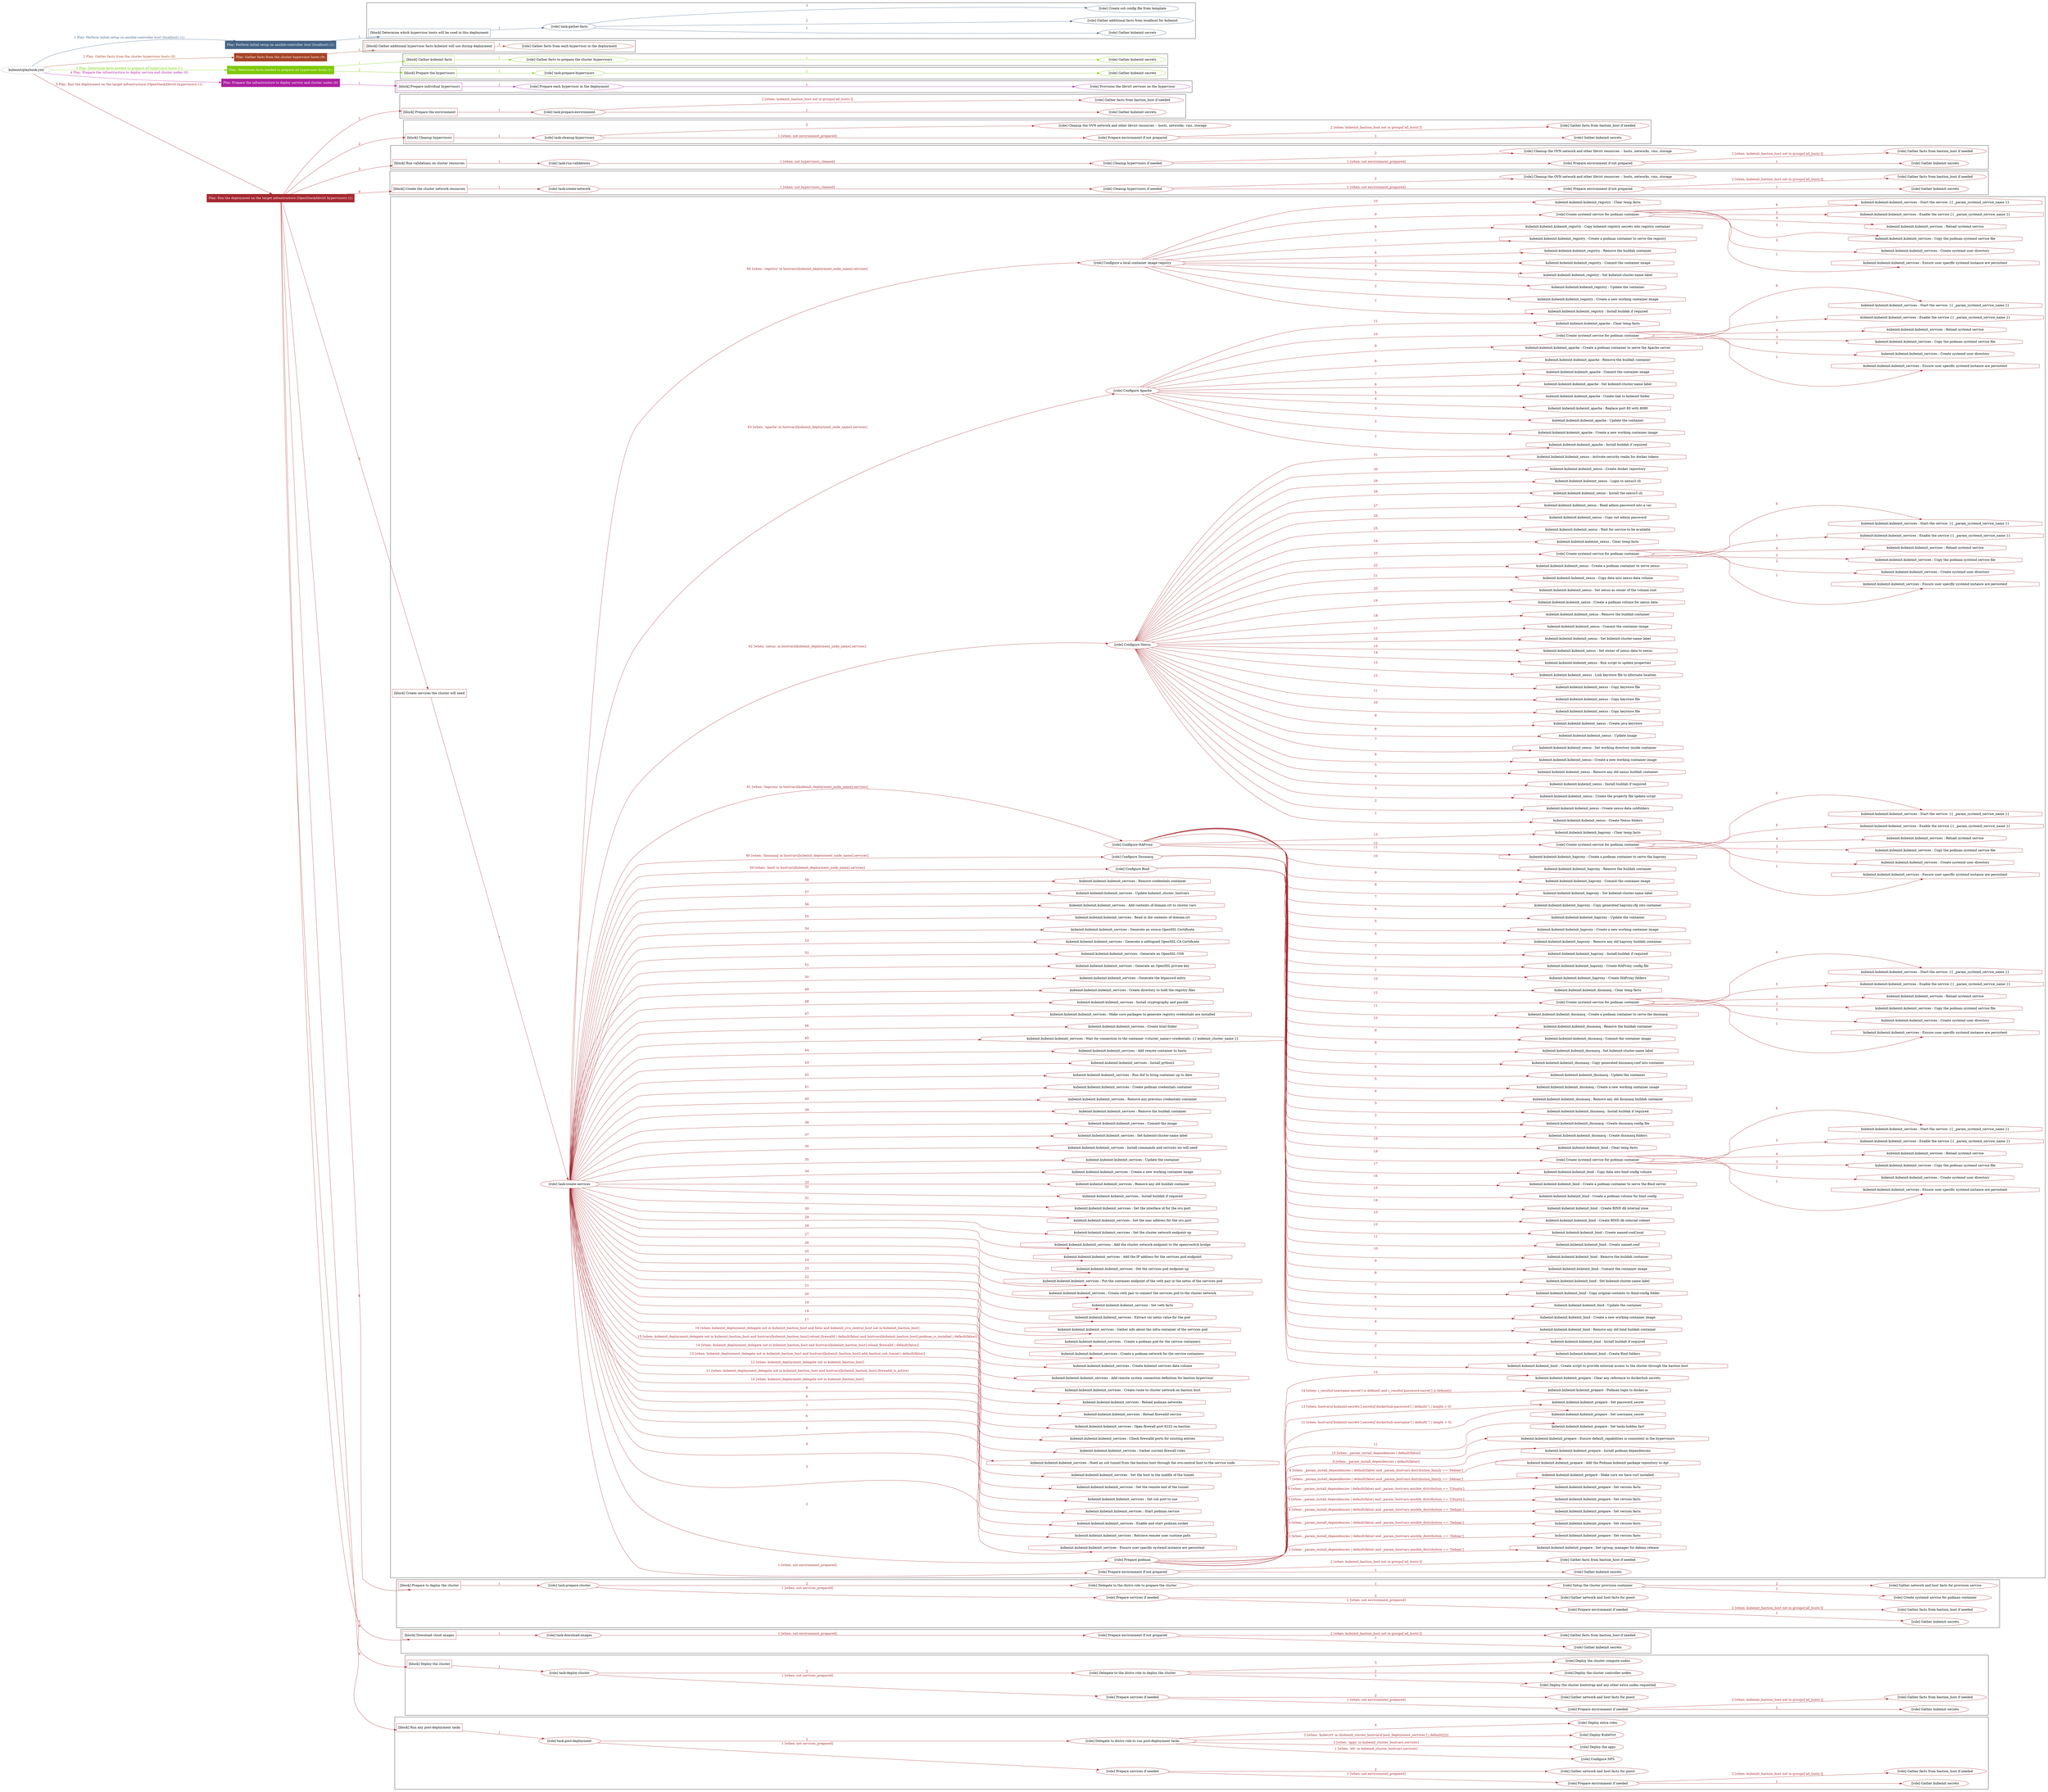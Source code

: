digraph {
	graph [concentrate=true ordering=in rankdir=LR ratio=fill]
	edge [esep=5 sep=10]
	"kubeinit/playbook.yml" [URL="/home/runner/work/kubeinit/kubeinit/kubeinit/playbook.yml" id=playbook_84674313 style=dotted]
	"kubeinit/playbook.yml" -> play_2fec64ff [label="1 Play: Perform initial setup on ansible-controller host (localhost) (1)" color="#466486" fontcolor="#466486" id=edge_play_2fec64ff labeltooltip="1 Play: Perform initial setup on ansible-controller host (localhost) (1)" tooltip="1 Play: Perform initial setup on ansible-controller host (localhost) (1)"]
	subgraph "Play: Perform initial setup on ansible-controller host (localhost) (1)" {
		play_2fec64ff [label="Play: Perform initial setup on ansible-controller host (localhost) (1)" URL="/home/runner/work/kubeinit/kubeinit/kubeinit/playbook.yml" color="#466486" fontcolor="#ffffff" id=play_2fec64ff shape=box style=filled tooltip=localhost]
		play_2fec64ff -> block_94b96d2f [label=1 color="#466486" fontcolor="#466486" id=edge_block_94b96d2f labeltooltip=1 tooltip=1]
		subgraph cluster_block_94b96d2f {
			block_94b96d2f [label="[block] Determine which hypervisor hosts will be used in this deployment" URL="/home/runner/work/kubeinit/kubeinit/kubeinit/playbook.yml" color="#466486" id=block_94b96d2f labeltooltip="Determine which hypervisor hosts will be used in this deployment" shape=box tooltip="Determine which hypervisor hosts will be used in this deployment"]
			block_94b96d2f -> role_0b8d3d2b [label="1 " color="#466486" fontcolor="#466486" id=edge_role_0b8d3d2b labeltooltip="1 " tooltip="1 "]
			subgraph "task-gather-facts" {
				role_0b8d3d2b [label="[role] task-gather-facts" URL="/home/runner/work/kubeinit/kubeinit/kubeinit/playbook.yml" color="#466486" id=role_0b8d3d2b tooltip="task-gather-facts"]
				role_0b8d3d2b -> role_1cca5879 [label="1 " color="#466486" fontcolor="#466486" id=edge_role_1cca5879 labeltooltip="1 " tooltip="1 "]
				subgraph "Gather kubeinit secrets" {
					role_1cca5879 [label="[role] Gather kubeinit secrets" URL="/home/runner/.ansible/collections/ansible_collections/kubeinit/kubeinit/roles/kubeinit_prepare/tasks/build_hypervisors_group.yml" color="#466486" id=role_1cca5879 tooltip="Gather kubeinit secrets"]
				}
				role_0b8d3d2b -> role_3e15b228 [label="2 " color="#466486" fontcolor="#466486" id=edge_role_3e15b228 labeltooltip="2 " tooltip="2 "]
				subgraph "Gather additional facts from localhost for kubeinit" {
					role_3e15b228 [label="[role] Gather additional facts from localhost for kubeinit" URL="/home/runner/.ansible/collections/ansible_collections/kubeinit/kubeinit/roles/kubeinit_prepare/tasks/build_hypervisors_group.yml" color="#466486" id=role_3e15b228 tooltip="Gather additional facts from localhost for kubeinit"]
				}
				role_0b8d3d2b -> role_4b54bb86 [label="3 " color="#466486" fontcolor="#466486" id=edge_role_4b54bb86 labeltooltip="3 " tooltip="3 "]
				subgraph "Create ssh config file from template" {
					role_4b54bb86 [label="[role] Create ssh config file from template" URL="/home/runner/.ansible/collections/ansible_collections/kubeinit/kubeinit/roles/kubeinit_prepare/tasks/build_hypervisors_group.yml" color="#466486" id=role_4b54bb86 tooltip="Create ssh config file from template"]
				}
			}
		}
	}
	"kubeinit/playbook.yml" -> play_5ab66d3e [label="2 Play: Gather facts from the cluster hypervisor hosts (0)" color="#a64226" fontcolor="#a64226" id=edge_play_5ab66d3e labeltooltip="2 Play: Gather facts from the cluster hypervisor hosts (0)" tooltip="2 Play: Gather facts from the cluster hypervisor hosts (0)"]
	subgraph "Play: Gather facts from the cluster hypervisor hosts (0)" {
		play_5ab66d3e [label="Play: Gather facts from the cluster hypervisor hosts (0)" URL="/home/runner/work/kubeinit/kubeinit/kubeinit/playbook.yml" color="#a64226" fontcolor="#ffffff" id=play_5ab66d3e shape=box style=filled tooltip="Play: Gather facts from the cluster hypervisor hosts (0)"]
		play_5ab66d3e -> block_2527b795 [label=1 color="#a64226" fontcolor="#a64226" id=edge_block_2527b795 labeltooltip=1 tooltip=1]
		subgraph cluster_block_2527b795 {
			block_2527b795 [label="[block] Gather additional hypervisor facts kubeinit will use during deployment" URL="/home/runner/work/kubeinit/kubeinit/kubeinit/playbook.yml" color="#a64226" id=block_2527b795 labeltooltip="Gather additional hypervisor facts kubeinit will use during deployment" shape=box tooltip="Gather additional hypervisor facts kubeinit will use during deployment"]
			block_2527b795 -> role_deb2ab62 [label="1 " color="#a64226" fontcolor="#a64226" id=edge_role_deb2ab62 labeltooltip="1 " tooltip="1 "]
			subgraph "Gather facts from each hypervisor in the deployment" {
				role_deb2ab62 [label="[role] Gather facts from each hypervisor in the deployment" URL="/home/runner/work/kubeinit/kubeinit/kubeinit/playbook.yml" color="#a64226" id=role_deb2ab62 tooltip="Gather facts from each hypervisor in the deployment"]
			}
		}
	}
	"kubeinit/playbook.yml" -> play_f16d19a9 [label="3 Play: Determine facts needed to prepare all hypervisor hosts (1)" color="#7cc903" fontcolor="#7cc903" id=edge_play_f16d19a9 labeltooltip="3 Play: Determine facts needed to prepare all hypervisor hosts (1)" tooltip="3 Play: Determine facts needed to prepare all hypervisor hosts (1)"]
	subgraph "Play: Determine facts needed to prepare all hypervisor hosts (1)" {
		play_f16d19a9 [label="Play: Determine facts needed to prepare all hypervisor hosts (1)" URL="/home/runner/work/kubeinit/kubeinit/kubeinit/playbook.yml" color="#7cc903" fontcolor="#ffffff" id=play_f16d19a9 shape=box style=filled tooltip=localhost]
		play_f16d19a9 -> block_9b578665 [label=1 color="#7cc903" fontcolor="#7cc903" id=edge_block_9b578665 labeltooltip=1 tooltip=1]
		subgraph cluster_block_9b578665 {
			block_9b578665 [label="[block] Gather kubeinit facts" URL="/home/runner/work/kubeinit/kubeinit/kubeinit/playbook.yml" color="#7cc903" id=block_9b578665 labeltooltip="Gather kubeinit facts" shape=box tooltip="Gather kubeinit facts"]
			block_9b578665 -> role_3bd7c9aa [label="1 " color="#7cc903" fontcolor="#7cc903" id=edge_role_3bd7c9aa labeltooltip="1 " tooltip="1 "]
			subgraph "Gather facts to prepare the cluster hypervisors" {
				role_3bd7c9aa [label="[role] Gather facts to prepare the cluster hypervisors" URL="/home/runner/work/kubeinit/kubeinit/kubeinit/playbook.yml" color="#7cc903" id=role_3bd7c9aa tooltip="Gather facts to prepare the cluster hypervisors"]
				role_3bd7c9aa -> role_9259d2b0 [label="1 " color="#7cc903" fontcolor="#7cc903" id=edge_role_9259d2b0 labeltooltip="1 " tooltip="1 "]
				subgraph "Gather kubeinit secrets" {
					role_9259d2b0 [label="[role] Gather kubeinit secrets" URL="/home/runner/.ansible/collections/ansible_collections/kubeinit/kubeinit/roles/kubeinit_prepare/tasks/gather_kubeinit_facts.yml" color="#7cc903" id=role_9259d2b0 tooltip="Gather kubeinit secrets"]
				}
			}
		}
		play_f16d19a9 -> block_640bef69 [label=2 color="#7cc903" fontcolor="#7cc903" id=edge_block_640bef69 labeltooltip=2 tooltip=2]
		subgraph cluster_block_640bef69 {
			block_640bef69 [label="[block] Prepare the hypervisors" URL="/home/runner/work/kubeinit/kubeinit/kubeinit/playbook.yml" color="#7cc903" id=block_640bef69 labeltooltip="Prepare the hypervisors" shape=box tooltip="Prepare the hypervisors"]
			block_640bef69 -> role_e8853d67 [label="1 " color="#7cc903" fontcolor="#7cc903" id=edge_role_e8853d67 labeltooltip="1 " tooltip="1 "]
			subgraph "task-prepare-hypervisors" {
				role_e8853d67 [label="[role] task-prepare-hypervisors" URL="/home/runner/work/kubeinit/kubeinit/kubeinit/playbook.yml" color="#7cc903" id=role_e8853d67 tooltip="task-prepare-hypervisors"]
				role_e8853d67 -> role_d34da1b9 [label="1 " color="#7cc903" fontcolor="#7cc903" id=edge_role_d34da1b9 labeltooltip="1 " tooltip="1 "]
				subgraph "Gather kubeinit secrets" {
					role_d34da1b9 [label="[role] Gather kubeinit secrets" URL="/home/runner/.ansible/collections/ansible_collections/kubeinit/kubeinit/roles/kubeinit_prepare/tasks/gather_kubeinit_facts.yml" color="#7cc903" id=role_d34da1b9 tooltip="Gather kubeinit secrets"]
				}
			}
		}
	}
	"kubeinit/playbook.yml" -> play_9a58f9ba [label="4 Play: Prepare the infrastructure to deploy service and cluster nodes (0)" color="#ad1fa1" fontcolor="#ad1fa1" id=edge_play_9a58f9ba labeltooltip="4 Play: Prepare the infrastructure to deploy service and cluster nodes (0)" tooltip="4 Play: Prepare the infrastructure to deploy service and cluster nodes (0)"]
	subgraph "Play: Prepare the infrastructure to deploy service and cluster nodes (0)" {
		play_9a58f9ba [label="Play: Prepare the infrastructure to deploy service and cluster nodes (0)" URL="/home/runner/work/kubeinit/kubeinit/kubeinit/playbook.yml" color="#ad1fa1" fontcolor="#ffffff" id=play_9a58f9ba shape=box style=filled tooltip="Play: Prepare the infrastructure to deploy service and cluster nodes (0)"]
		play_9a58f9ba -> block_18c413e9 [label=1 color="#ad1fa1" fontcolor="#ad1fa1" id=edge_block_18c413e9 labeltooltip=1 tooltip=1]
		subgraph cluster_block_18c413e9 {
			block_18c413e9 [label="[block] Prepare individual hypervisors" URL="/home/runner/work/kubeinit/kubeinit/kubeinit/playbook.yml" color="#ad1fa1" id=block_18c413e9 labeltooltip="Prepare individual hypervisors" shape=box tooltip="Prepare individual hypervisors"]
			block_18c413e9 -> role_20b2f48c [label="1 " color="#ad1fa1" fontcolor="#ad1fa1" id=edge_role_20b2f48c labeltooltip="1 " tooltip="1 "]
			subgraph "Prepare each hypervisor in the deployment" {
				role_20b2f48c [label="[role] Prepare each hypervisor in the deployment" URL="/home/runner/work/kubeinit/kubeinit/kubeinit/playbook.yml" color="#ad1fa1" id=role_20b2f48c tooltip="Prepare each hypervisor in the deployment"]
				role_20b2f48c -> role_acd2bf5b [label="1 " color="#ad1fa1" fontcolor="#ad1fa1" id=edge_role_acd2bf5b labeltooltip="1 " tooltip="1 "]
				subgraph "Provision the libvirt services on the hypervisor" {
					role_acd2bf5b [label="[role] Provision the libvirt services on the hypervisor" URL="/home/runner/.ansible/collections/ansible_collections/kubeinit/kubeinit/roles/kubeinit_prepare/tasks/prepare_hypervisor.yml" color="#ad1fa1" id=role_acd2bf5b tooltip="Provision the libvirt services on the hypervisor"]
				}
			}
		}
	}
	"kubeinit/playbook.yml" -> play_e011e98a [label="5 Play: Run the deployment on the target infrastructure (OpenStack/libvirt hypervisors) (1)" color="#a5272f" fontcolor="#a5272f" id=edge_play_e011e98a labeltooltip="5 Play: Run the deployment on the target infrastructure (OpenStack/libvirt hypervisors) (1)" tooltip="5 Play: Run the deployment on the target infrastructure (OpenStack/libvirt hypervisors) (1)"]
	subgraph "Play: Run the deployment on the target infrastructure (OpenStack/libvirt hypervisors) (1)" {
		play_e011e98a [label="Play: Run the deployment on the target infrastructure (OpenStack/libvirt hypervisors) (1)" URL="/home/runner/work/kubeinit/kubeinit/kubeinit/playbook.yml" color="#a5272f" fontcolor="#ffffff" id=play_e011e98a shape=box style=filled tooltip=localhost]
		play_e011e98a -> block_c7731328 [label=1 color="#a5272f" fontcolor="#a5272f" id=edge_block_c7731328 labeltooltip=1 tooltip=1]
		subgraph cluster_block_c7731328 {
			block_c7731328 [label="[block] Prepare the environment" URL="/home/runner/work/kubeinit/kubeinit/kubeinit/playbook.yml" color="#a5272f" id=block_c7731328 labeltooltip="Prepare the environment" shape=box tooltip="Prepare the environment"]
			block_c7731328 -> role_a0cac00f [label="1 " color="#a5272f" fontcolor="#a5272f" id=edge_role_a0cac00f labeltooltip="1 " tooltip="1 "]
			subgraph "task-prepare-environment" {
				role_a0cac00f [label="[role] task-prepare-environment" URL="/home/runner/work/kubeinit/kubeinit/kubeinit/playbook.yml" color="#a5272f" id=role_a0cac00f tooltip="task-prepare-environment"]
				role_a0cac00f -> role_9f6a6c81 [label="1 " color="#a5272f" fontcolor="#a5272f" id=edge_role_9f6a6c81 labeltooltip="1 " tooltip="1 "]
				subgraph "Gather kubeinit secrets" {
					role_9f6a6c81 [label="[role] Gather kubeinit secrets" URL="/home/runner/.ansible/collections/ansible_collections/kubeinit/kubeinit/roles/kubeinit_prepare/tasks/gather_kubeinit_facts.yml" color="#a5272f" id=role_9f6a6c81 tooltip="Gather kubeinit secrets"]
				}
				role_a0cac00f -> role_cfb36e54 [label="2 [when: kubeinit_bastion_host not in groups['all_hosts']]" color="#a5272f" fontcolor="#a5272f" id=edge_role_cfb36e54 labeltooltip="2 [when: kubeinit_bastion_host not in groups['all_hosts']]" tooltip="2 [when: kubeinit_bastion_host not in groups['all_hosts']]"]
				subgraph "Gather facts from bastion_host if needed" {
					role_cfb36e54 [label="[role] Gather facts from bastion_host if needed" URL="/home/runner/.ansible/collections/ansible_collections/kubeinit/kubeinit/roles/kubeinit_prepare/tasks/main.yml" color="#a5272f" id=role_cfb36e54 tooltip="Gather facts from bastion_host if needed"]
				}
			}
		}
		play_e011e98a -> block_412bab4e [label=2 color="#a5272f" fontcolor="#a5272f" id=edge_block_412bab4e labeltooltip=2 tooltip=2]
		subgraph cluster_block_412bab4e {
			block_412bab4e [label="[block] Cleanup hypervisors" URL="/home/runner/work/kubeinit/kubeinit/kubeinit/playbook.yml" color="#a5272f" id=block_412bab4e labeltooltip="Cleanup hypervisors" shape=box tooltip="Cleanup hypervisors"]
			block_412bab4e -> role_8338f840 [label="1 " color="#a5272f" fontcolor="#a5272f" id=edge_role_8338f840 labeltooltip="1 " tooltip="1 "]
			subgraph "task-cleanup-hypervisors" {
				role_8338f840 [label="[role] task-cleanup-hypervisors" URL="/home/runner/work/kubeinit/kubeinit/kubeinit/playbook.yml" color="#a5272f" id=role_8338f840 tooltip="task-cleanup-hypervisors"]
				role_8338f840 -> role_3cd04b9e [label="1 [when: not environment_prepared]" color="#a5272f" fontcolor="#a5272f" id=edge_role_3cd04b9e labeltooltip="1 [when: not environment_prepared]" tooltip="1 [when: not environment_prepared]"]
				subgraph "Prepare environment if not prepared" {
					role_3cd04b9e [label="[role] Prepare environment if not prepared" URL="/home/runner/.ansible/collections/ansible_collections/kubeinit/kubeinit/roles/kubeinit_libvirt/tasks/cleanup_hypervisors.yml" color="#a5272f" id=role_3cd04b9e tooltip="Prepare environment if not prepared"]
					role_3cd04b9e -> role_468a04f1 [label="1 " color="#a5272f" fontcolor="#a5272f" id=edge_role_468a04f1 labeltooltip="1 " tooltip="1 "]
					subgraph "Gather kubeinit secrets" {
						role_468a04f1 [label="[role] Gather kubeinit secrets" URL="/home/runner/.ansible/collections/ansible_collections/kubeinit/kubeinit/roles/kubeinit_prepare/tasks/gather_kubeinit_facts.yml" color="#a5272f" id=role_468a04f1 tooltip="Gather kubeinit secrets"]
					}
					role_3cd04b9e -> role_1c98f0b9 [label="2 [when: kubeinit_bastion_host not in groups['all_hosts']]" color="#a5272f" fontcolor="#a5272f" id=edge_role_1c98f0b9 labeltooltip="2 [when: kubeinit_bastion_host not in groups['all_hosts']]" tooltip="2 [when: kubeinit_bastion_host not in groups['all_hosts']]"]
					subgraph "Gather facts from bastion_host if needed" {
						role_1c98f0b9 [label="[role] Gather facts from bastion_host if needed" URL="/home/runner/.ansible/collections/ansible_collections/kubeinit/kubeinit/roles/kubeinit_prepare/tasks/main.yml" color="#a5272f" id=role_1c98f0b9 tooltip="Gather facts from bastion_host if needed"]
					}
				}
				role_8338f840 -> role_818f747f [label="2 " color="#a5272f" fontcolor="#a5272f" id=edge_role_818f747f labeltooltip="2 " tooltip="2 "]
				subgraph "Cleanup the OVN network and other libvirt resources -- hosts, networks, vms, storage" {
					role_818f747f [label="[role] Cleanup the OVN network and other libvirt resources -- hosts, networks, vms, storage" URL="/home/runner/.ansible/collections/ansible_collections/kubeinit/kubeinit/roles/kubeinit_libvirt/tasks/cleanup_hypervisors.yml" color="#a5272f" id=role_818f747f tooltip="Cleanup the OVN network and other libvirt resources -- hosts, networks, vms, storage"]
				}
			}
		}
		play_e011e98a -> block_6317b594 [label=3 color="#a5272f" fontcolor="#a5272f" id=edge_block_6317b594 labeltooltip=3 tooltip=3]
		subgraph cluster_block_6317b594 {
			block_6317b594 [label="[block] Run validations on cluster resources" URL="/home/runner/work/kubeinit/kubeinit/kubeinit/playbook.yml" color="#a5272f" id=block_6317b594 labeltooltip="Run validations on cluster resources" shape=box tooltip="Run validations on cluster resources"]
			block_6317b594 -> role_b87d7d8f [label="1 " color="#a5272f" fontcolor="#a5272f" id=edge_role_b87d7d8f labeltooltip="1 " tooltip="1 "]
			subgraph "task-run-validations" {
				role_b87d7d8f [label="[role] task-run-validations" URL="/home/runner/work/kubeinit/kubeinit/kubeinit/playbook.yml" color="#a5272f" id=role_b87d7d8f tooltip="task-run-validations"]
				role_b87d7d8f -> role_bb453fa7 [label="1 [when: not hypervisors_cleaned]" color="#a5272f" fontcolor="#a5272f" id=edge_role_bb453fa7 labeltooltip="1 [when: not hypervisors_cleaned]" tooltip="1 [when: not hypervisors_cleaned]"]
				subgraph "Cleanup hypervisors if needed" {
					role_bb453fa7 [label="[role] Cleanup hypervisors if needed" URL="/home/runner/.ansible/collections/ansible_collections/kubeinit/kubeinit/roles/kubeinit_validations/tasks/main.yml" color="#a5272f" id=role_bb453fa7 tooltip="Cleanup hypervisors if needed"]
					role_bb453fa7 -> role_726e8017 [label="1 [when: not environment_prepared]" color="#a5272f" fontcolor="#a5272f" id=edge_role_726e8017 labeltooltip="1 [when: not environment_prepared]" tooltip="1 [when: not environment_prepared]"]
					subgraph "Prepare environment if not prepared" {
						role_726e8017 [label="[role] Prepare environment if not prepared" URL="/home/runner/.ansible/collections/ansible_collections/kubeinit/kubeinit/roles/kubeinit_libvirt/tasks/cleanup_hypervisors.yml" color="#a5272f" id=role_726e8017 tooltip="Prepare environment if not prepared"]
						role_726e8017 -> role_9904678f [label="1 " color="#a5272f" fontcolor="#a5272f" id=edge_role_9904678f labeltooltip="1 " tooltip="1 "]
						subgraph "Gather kubeinit secrets" {
							role_9904678f [label="[role] Gather kubeinit secrets" URL="/home/runner/.ansible/collections/ansible_collections/kubeinit/kubeinit/roles/kubeinit_prepare/tasks/gather_kubeinit_facts.yml" color="#a5272f" id=role_9904678f tooltip="Gather kubeinit secrets"]
						}
						role_726e8017 -> role_b5c41eb3 [label="2 [when: kubeinit_bastion_host not in groups['all_hosts']]" color="#a5272f" fontcolor="#a5272f" id=edge_role_b5c41eb3 labeltooltip="2 [when: kubeinit_bastion_host not in groups['all_hosts']]" tooltip="2 [when: kubeinit_bastion_host not in groups['all_hosts']]"]
						subgraph "Gather facts from bastion_host if needed" {
							role_b5c41eb3 [label="[role] Gather facts from bastion_host if needed" URL="/home/runner/.ansible/collections/ansible_collections/kubeinit/kubeinit/roles/kubeinit_prepare/tasks/main.yml" color="#a5272f" id=role_b5c41eb3 tooltip="Gather facts from bastion_host if needed"]
						}
					}
					role_bb453fa7 -> role_5e3d7d33 [label="2 " color="#a5272f" fontcolor="#a5272f" id=edge_role_5e3d7d33 labeltooltip="2 " tooltip="2 "]
					subgraph "Cleanup the OVN network and other libvirt resources -- hosts, networks, vms, storage" {
						role_5e3d7d33 [label="[role] Cleanup the OVN network and other libvirt resources -- hosts, networks, vms, storage" URL="/home/runner/.ansible/collections/ansible_collections/kubeinit/kubeinit/roles/kubeinit_libvirt/tasks/cleanup_hypervisors.yml" color="#a5272f" id=role_5e3d7d33 tooltip="Cleanup the OVN network and other libvirt resources -- hosts, networks, vms, storage"]
					}
				}
			}
		}
		play_e011e98a -> block_858a1157 [label=4 color="#a5272f" fontcolor="#a5272f" id=edge_block_858a1157 labeltooltip=4 tooltip=4]
		subgraph cluster_block_858a1157 {
			block_858a1157 [label="[block] Create the cluster network resources" URL="/home/runner/work/kubeinit/kubeinit/kubeinit/playbook.yml" color="#a5272f" id=block_858a1157 labeltooltip="Create the cluster network resources" shape=box tooltip="Create the cluster network resources"]
			block_858a1157 -> role_4257a975 [label="1 " color="#a5272f" fontcolor="#a5272f" id=edge_role_4257a975 labeltooltip="1 " tooltip="1 "]
			subgraph "task-create-network" {
				role_4257a975 [label="[role] task-create-network" URL="/home/runner/work/kubeinit/kubeinit/kubeinit/playbook.yml" color="#a5272f" id=role_4257a975 tooltip="task-create-network"]
				role_4257a975 -> role_032be4b7 [label="1 [when: not hypervisors_cleaned]" color="#a5272f" fontcolor="#a5272f" id=edge_role_032be4b7 labeltooltip="1 [when: not hypervisors_cleaned]" tooltip="1 [when: not hypervisors_cleaned]"]
				subgraph "Cleanup hypervisors if needed" {
					role_032be4b7 [label="[role] Cleanup hypervisors if needed" URL="/home/runner/.ansible/collections/ansible_collections/kubeinit/kubeinit/roles/kubeinit_libvirt/tasks/create_network.yml" color="#a5272f" id=role_032be4b7 tooltip="Cleanup hypervisors if needed"]
					role_032be4b7 -> role_2fc55dde [label="1 [when: not environment_prepared]" color="#a5272f" fontcolor="#a5272f" id=edge_role_2fc55dde labeltooltip="1 [when: not environment_prepared]" tooltip="1 [when: not environment_prepared]"]
					subgraph "Prepare environment if not prepared" {
						role_2fc55dde [label="[role] Prepare environment if not prepared" URL="/home/runner/.ansible/collections/ansible_collections/kubeinit/kubeinit/roles/kubeinit_libvirt/tasks/cleanup_hypervisors.yml" color="#a5272f" id=role_2fc55dde tooltip="Prepare environment if not prepared"]
						role_2fc55dde -> role_693ba8c7 [label="1 " color="#a5272f" fontcolor="#a5272f" id=edge_role_693ba8c7 labeltooltip="1 " tooltip="1 "]
						subgraph "Gather kubeinit secrets" {
							role_693ba8c7 [label="[role] Gather kubeinit secrets" URL="/home/runner/.ansible/collections/ansible_collections/kubeinit/kubeinit/roles/kubeinit_prepare/tasks/gather_kubeinit_facts.yml" color="#a5272f" id=role_693ba8c7 tooltip="Gather kubeinit secrets"]
						}
						role_2fc55dde -> role_d76bf88b [label="2 [when: kubeinit_bastion_host not in groups['all_hosts']]" color="#a5272f" fontcolor="#a5272f" id=edge_role_d76bf88b labeltooltip="2 [when: kubeinit_bastion_host not in groups['all_hosts']]" tooltip="2 [when: kubeinit_bastion_host not in groups['all_hosts']]"]
						subgraph "Gather facts from bastion_host if needed" {
							role_d76bf88b [label="[role] Gather facts from bastion_host if needed" URL="/home/runner/.ansible/collections/ansible_collections/kubeinit/kubeinit/roles/kubeinit_prepare/tasks/main.yml" color="#a5272f" id=role_d76bf88b tooltip="Gather facts from bastion_host if needed"]
						}
					}
					role_032be4b7 -> role_87e09c2a [label="2 " color="#a5272f" fontcolor="#a5272f" id=edge_role_87e09c2a labeltooltip="2 " tooltip="2 "]
					subgraph "Cleanup the OVN network and other libvirt resources -- hosts, networks, vms, storage" {
						role_87e09c2a [label="[role] Cleanup the OVN network and other libvirt resources -- hosts, networks, vms, storage" URL="/home/runner/.ansible/collections/ansible_collections/kubeinit/kubeinit/roles/kubeinit_libvirt/tasks/cleanup_hypervisors.yml" color="#a5272f" id=role_87e09c2a tooltip="Cleanup the OVN network and other libvirt resources -- hosts, networks, vms, storage"]
					}
				}
			}
		}
		play_e011e98a -> block_b5216de4 [label=5 color="#a5272f" fontcolor="#a5272f" id=edge_block_b5216de4 labeltooltip=5 tooltip=5]
		subgraph cluster_block_b5216de4 {
			block_b5216de4 [label="[block] Create services the cluster will need" URL="/home/runner/work/kubeinit/kubeinit/kubeinit/playbook.yml" color="#a5272f" id=block_b5216de4 labeltooltip="Create services the cluster will need" shape=box tooltip="Create services the cluster will need"]
			block_b5216de4 -> role_196015c9 [label="1 " color="#a5272f" fontcolor="#a5272f" id=edge_role_196015c9 labeltooltip="1 " tooltip="1 "]
			subgraph "task-create-services" {
				role_196015c9 [label="[role] task-create-services" URL="/home/runner/work/kubeinit/kubeinit/kubeinit/playbook.yml" color="#a5272f" id=role_196015c9 tooltip="task-create-services"]
				role_196015c9 -> role_d39b98b1 [label="1 [when: not environment_prepared]" color="#a5272f" fontcolor="#a5272f" id=edge_role_d39b98b1 labeltooltip="1 [when: not environment_prepared]" tooltip="1 [when: not environment_prepared]"]
				subgraph "Prepare environment if not prepared" {
					role_d39b98b1 [label="[role] Prepare environment if not prepared" URL="/home/runner/.ansible/collections/ansible_collections/kubeinit/kubeinit/roles/kubeinit_services/tasks/main.yml" color="#a5272f" id=role_d39b98b1 tooltip="Prepare environment if not prepared"]
					role_d39b98b1 -> role_57bae690 [label="1 " color="#a5272f" fontcolor="#a5272f" id=edge_role_57bae690 labeltooltip="1 " tooltip="1 "]
					subgraph "Gather kubeinit secrets" {
						role_57bae690 [label="[role] Gather kubeinit secrets" URL="/home/runner/.ansible/collections/ansible_collections/kubeinit/kubeinit/roles/kubeinit_prepare/tasks/gather_kubeinit_facts.yml" color="#a5272f" id=role_57bae690 tooltip="Gather kubeinit secrets"]
					}
					role_d39b98b1 -> role_580cb929 [label="2 [when: kubeinit_bastion_host not in groups['all_hosts']]" color="#a5272f" fontcolor="#a5272f" id=edge_role_580cb929 labeltooltip="2 [when: kubeinit_bastion_host not in groups['all_hosts']]" tooltip="2 [when: kubeinit_bastion_host not in groups['all_hosts']]"]
					subgraph "Gather facts from bastion_host if needed" {
						role_580cb929 [label="[role] Gather facts from bastion_host if needed" URL="/home/runner/.ansible/collections/ansible_collections/kubeinit/kubeinit/roles/kubeinit_prepare/tasks/main.yml" color="#a5272f" id=role_580cb929 tooltip="Gather facts from bastion_host if needed"]
					}
				}
				role_196015c9 -> role_7b063b45 [label="2 " color="#a5272f" fontcolor="#a5272f" id=edge_role_7b063b45 labeltooltip="2 " tooltip="2 "]
				subgraph "Prepare podman" {
					role_7b063b45 [label="[role] Prepare podman" URL="/home/runner/.ansible/collections/ansible_collections/kubeinit/kubeinit/roles/kubeinit_services/tasks/00_create_service_pod.yml" color="#a5272f" id=role_7b063b45 tooltip="Prepare podman"]
					task_1869d4bf [label="kubeinit.kubeinit.kubeinit_prepare : Set cgroup_manager for debian release" URL="/home/runner/.ansible/collections/ansible_collections/kubeinit/kubeinit/roles/kubeinit_prepare/tasks/prepare_podman.yml" color="#a5272f" id=task_1869d4bf shape=octagon tooltip="kubeinit.kubeinit.kubeinit_prepare : Set cgroup_manager for debian release"]
					role_7b063b45 -> task_1869d4bf [label="1 [when: _param_install_dependencies | default(false) and _param_hostvars.ansible_distribution == 'Debian']" color="#a5272f" fontcolor="#a5272f" id=edge_task_1869d4bf labeltooltip="1 [when: _param_install_dependencies | default(false) and _param_hostvars.ansible_distribution == 'Debian']" tooltip="1 [when: _param_install_dependencies | default(false) and _param_hostvars.ansible_distribution == 'Debian']"]
					task_166b3c74 [label="kubeinit.kubeinit.kubeinit_prepare : Set version facts" URL="/home/runner/.ansible/collections/ansible_collections/kubeinit/kubeinit/roles/kubeinit_prepare/tasks/prepare_podman.yml" color="#a5272f" id=task_166b3c74 shape=octagon tooltip="kubeinit.kubeinit.kubeinit_prepare : Set version facts"]
					role_7b063b45 -> task_166b3c74 [label="2 [when: _param_install_dependencies | default(false) and _param_hostvars.ansible_distribution == 'Debian']" color="#a5272f" fontcolor="#a5272f" id=edge_task_166b3c74 labeltooltip="2 [when: _param_install_dependencies | default(false) and _param_hostvars.ansible_distribution == 'Debian']" tooltip="2 [when: _param_install_dependencies | default(false) and _param_hostvars.ansible_distribution == 'Debian']"]
					task_ea30c9b5 [label="kubeinit.kubeinit.kubeinit_prepare : Set version facts" URL="/home/runner/.ansible/collections/ansible_collections/kubeinit/kubeinit/roles/kubeinit_prepare/tasks/prepare_podman.yml" color="#a5272f" id=task_ea30c9b5 shape=octagon tooltip="kubeinit.kubeinit.kubeinit_prepare : Set version facts"]
					role_7b063b45 -> task_ea30c9b5 [label="3 [when: _param_install_dependencies | default(false) and _param_hostvars.ansible_distribution == 'Debian']" color="#a5272f" fontcolor="#a5272f" id=edge_task_ea30c9b5 labeltooltip="3 [when: _param_install_dependencies | default(false) and _param_hostvars.ansible_distribution == 'Debian']" tooltip="3 [when: _param_install_dependencies | default(false) and _param_hostvars.ansible_distribution == 'Debian']"]
					task_22fe3c2e [label="kubeinit.kubeinit.kubeinit_prepare : Set version facts" URL="/home/runner/.ansible/collections/ansible_collections/kubeinit/kubeinit/roles/kubeinit_prepare/tasks/prepare_podman.yml" color="#a5272f" id=task_22fe3c2e shape=octagon tooltip="kubeinit.kubeinit.kubeinit_prepare : Set version facts"]
					role_7b063b45 -> task_22fe3c2e [label="4 [when: _param_install_dependencies | default(false) and _param_hostvars.ansible_distribution == 'Debian']" color="#a5272f" fontcolor="#a5272f" id=edge_task_22fe3c2e labeltooltip="4 [when: _param_install_dependencies | default(false) and _param_hostvars.ansible_distribution == 'Debian']" tooltip="4 [when: _param_install_dependencies | default(false) and _param_hostvars.ansible_distribution == 'Debian']"]
					task_a70ec8be [label="kubeinit.kubeinit.kubeinit_prepare : Set version facts" URL="/home/runner/.ansible/collections/ansible_collections/kubeinit/kubeinit/roles/kubeinit_prepare/tasks/prepare_podman.yml" color="#a5272f" id=task_a70ec8be shape=octagon tooltip="kubeinit.kubeinit.kubeinit_prepare : Set version facts"]
					role_7b063b45 -> task_a70ec8be [label="5 [when: _param_install_dependencies | default(false) and _param_hostvars.ansible_distribution == 'Ubuntu']" color="#a5272f" fontcolor="#a5272f" id=edge_task_a70ec8be labeltooltip="5 [when: _param_install_dependencies | default(false) and _param_hostvars.ansible_distribution == 'Ubuntu']" tooltip="5 [when: _param_install_dependencies | default(false) and _param_hostvars.ansible_distribution == 'Ubuntu']"]
					task_179ead36 [label="kubeinit.kubeinit.kubeinit_prepare : Set version facts" URL="/home/runner/.ansible/collections/ansible_collections/kubeinit/kubeinit/roles/kubeinit_prepare/tasks/prepare_podman.yml" color="#a5272f" id=task_179ead36 shape=octagon tooltip="kubeinit.kubeinit.kubeinit_prepare : Set version facts"]
					role_7b063b45 -> task_179ead36 [label="6 [when: _param_install_dependencies | default(false) and _param_hostvars.ansible_distribution == 'Ubuntu']" color="#a5272f" fontcolor="#a5272f" id=edge_task_179ead36 labeltooltip="6 [when: _param_install_dependencies | default(false) and _param_hostvars.ansible_distribution == 'Ubuntu']" tooltip="6 [when: _param_install_dependencies | default(false) and _param_hostvars.ansible_distribution == 'Ubuntu']"]
					task_d390d158 [label="kubeinit.kubeinit.kubeinit_prepare : Make sure we have curl installed" URL="/home/runner/.ansible/collections/ansible_collections/kubeinit/kubeinit/roles/kubeinit_prepare/tasks/prepare_podman.yml" color="#a5272f" id=task_d390d158 shape=octagon tooltip="kubeinit.kubeinit.kubeinit_prepare : Make sure we have curl installed"]
					role_7b063b45 -> task_d390d158 [label="7 [when: _param_install_dependencies | default(false) and _param_hostvars.distribution_family == 'Debian']" color="#a5272f" fontcolor="#a5272f" id=edge_task_d390d158 labeltooltip="7 [when: _param_install_dependencies | default(false) and _param_hostvars.distribution_family == 'Debian']" tooltip="7 [when: _param_install_dependencies | default(false) and _param_hostvars.distribution_family == 'Debian']"]
					task_41256fef [label="kubeinit.kubeinit.kubeinit_prepare : Add the Podman kubeinit package repository to Apt" URL="/home/runner/.ansible/collections/ansible_collections/kubeinit/kubeinit/roles/kubeinit_prepare/tasks/prepare_podman.yml" color="#a5272f" id=task_41256fef shape=octagon tooltip="kubeinit.kubeinit.kubeinit_prepare : Add the Podman kubeinit package repository to Apt"]
					role_7b063b45 -> task_41256fef [label="8 [when: _param_install_dependencies | default(false) and _param_hostvars.distribution_family == 'Debian']" color="#a5272f" fontcolor="#a5272f" id=edge_task_41256fef labeltooltip="8 [when: _param_install_dependencies | default(false) and _param_hostvars.distribution_family == 'Debian']" tooltip="8 [when: _param_install_dependencies | default(false) and _param_hostvars.distribution_family == 'Debian']"]
					task_9dd22f4e [label="kubeinit.kubeinit.kubeinit_prepare : Install podman dependencies" URL="/home/runner/.ansible/collections/ansible_collections/kubeinit/kubeinit/roles/kubeinit_prepare/tasks/prepare_podman.yml" color="#a5272f" id=task_9dd22f4e shape=octagon tooltip="kubeinit.kubeinit.kubeinit_prepare : Install podman dependencies"]
					role_7b063b45 -> task_9dd22f4e [label="9 [when: _param_install_dependencies | default(false)]" color="#a5272f" fontcolor="#a5272f" id=edge_task_9dd22f4e labeltooltip="9 [when: _param_install_dependencies | default(false)]" tooltip="9 [when: _param_install_dependencies | default(false)]"]
					task_8b8ba047 [label="kubeinit.kubeinit.kubeinit_prepare : Ensure default_capabilities is consistent in the hypervisors" URL="/home/runner/.ansible/collections/ansible_collections/kubeinit/kubeinit/roles/kubeinit_prepare/tasks/prepare_podman.yml" color="#a5272f" id=task_8b8ba047 shape=octagon tooltip="kubeinit.kubeinit.kubeinit_prepare : Ensure default_capabilities is consistent in the hypervisors"]
					role_7b063b45 -> task_8b8ba047 [label="10 [when: _param_install_dependencies | default(false)]" color="#a5272f" fontcolor="#a5272f" id=edge_task_8b8ba047 labeltooltip="10 [when: _param_install_dependencies | default(false)]" tooltip="10 [when: _param_install_dependencies | default(false)]"]
					task_c6367eb3 [label="kubeinit.kubeinit.kubeinit_prepare : Set tasks-hidden fact" URL="/home/runner/.ansible/collections/ansible_collections/kubeinit/kubeinit/roles/kubeinit_prepare/tasks/prepare_podman.yml" color="#a5272f" id=task_c6367eb3 shape=octagon tooltip="kubeinit.kubeinit.kubeinit_prepare : Set tasks-hidden fact"]
					role_7b063b45 -> task_c6367eb3 [label="11 " color="#a5272f" fontcolor="#a5272f" id=edge_task_c6367eb3 labeltooltip="11 " tooltip="11 "]
					task_96d502ed [label="kubeinit.kubeinit.kubeinit_prepare : Set username_secret" URL="/home/runner/.ansible/collections/ansible_collections/kubeinit/kubeinit/roles/kubeinit_prepare/tasks/prepare_podman.yml" color="#a5272f" id=task_96d502ed shape=octagon tooltip="kubeinit.kubeinit.kubeinit_prepare : Set username_secret"]
					role_7b063b45 -> task_96d502ed [label="12 [when: hostvars['kubeinit-secrets'].secrets['dockerhub-username'] | default('') | length > 0]" color="#a5272f" fontcolor="#a5272f" id=edge_task_96d502ed labeltooltip="12 [when: hostvars['kubeinit-secrets'].secrets['dockerhub-username'] | default('') | length > 0]" tooltip="12 [when: hostvars['kubeinit-secrets'].secrets['dockerhub-username'] | default('') | length > 0]"]
					task_b38e0b4e [label="kubeinit.kubeinit.kubeinit_prepare : Set password_secret" URL="/home/runner/.ansible/collections/ansible_collections/kubeinit/kubeinit/roles/kubeinit_prepare/tasks/prepare_podman.yml" color="#a5272f" id=task_b38e0b4e shape=octagon tooltip="kubeinit.kubeinit.kubeinit_prepare : Set password_secret"]
					role_7b063b45 -> task_b38e0b4e [label="13 [when: hostvars['kubeinit-secrets'].secrets['dockerhub-password'] | default('') | length > 0]" color="#a5272f" fontcolor="#a5272f" id=edge_task_b38e0b4e labeltooltip="13 [when: hostvars['kubeinit-secrets'].secrets['dockerhub-password'] | default('') | length > 0]" tooltip="13 [when: hostvars['kubeinit-secrets'].secrets['dockerhub-password'] | default('') | length > 0]"]
					task_c96abee1 [label="kubeinit.kubeinit.kubeinit_prepare : Podman login to docker.io" URL="/home/runner/.ansible/collections/ansible_collections/kubeinit/kubeinit/roles/kubeinit_prepare/tasks/prepare_podman.yml" color="#a5272f" id=task_c96abee1 shape=octagon tooltip="kubeinit.kubeinit.kubeinit_prepare : Podman login to docker.io"]
					role_7b063b45 -> task_c96abee1 [label="14 [when: (_results['username-secret'] is defined) and (_results['password-secret'] is defined)]" color="#a5272f" fontcolor="#a5272f" id=edge_task_c96abee1 labeltooltip="14 [when: (_results['username-secret'] is defined) and (_results['password-secret'] is defined)]" tooltip="14 [when: (_results['username-secret'] is defined) and (_results['password-secret'] is defined)]"]
					task_94691e15 [label="kubeinit.kubeinit.kubeinit_prepare : Clear any reference to dockerhub secrets" URL="/home/runner/.ansible/collections/ansible_collections/kubeinit/kubeinit/roles/kubeinit_prepare/tasks/prepare_podman.yml" color="#a5272f" id=task_94691e15 shape=octagon tooltip="kubeinit.kubeinit.kubeinit_prepare : Clear any reference to dockerhub secrets"]
					role_7b063b45 -> task_94691e15 [label="15 " color="#a5272f" fontcolor="#a5272f" id=edge_task_94691e15 labeltooltip="15 " tooltip="15 "]
				}
				task_17711044 [label="kubeinit.kubeinit.kubeinit_services : Ensure user specific systemd instance are persistent" URL="/home/runner/.ansible/collections/ansible_collections/kubeinit/kubeinit/roles/kubeinit_services/tasks/00_create_service_pod.yml" color="#a5272f" id=task_17711044 shape=octagon tooltip="kubeinit.kubeinit.kubeinit_services : Ensure user specific systemd instance are persistent"]
				role_196015c9 -> task_17711044 [label="3 " color="#a5272f" fontcolor="#a5272f" id=edge_task_17711044 labeltooltip="3 " tooltip="3 "]
				task_acc51dc6 [label="kubeinit.kubeinit.kubeinit_services : Retrieve remote user runtime path" URL="/home/runner/.ansible/collections/ansible_collections/kubeinit/kubeinit/roles/kubeinit_services/tasks/00_create_service_pod.yml" color="#a5272f" id=task_acc51dc6 shape=octagon tooltip="kubeinit.kubeinit.kubeinit_services : Retrieve remote user runtime path"]
				role_196015c9 -> task_acc51dc6 [label="4 " color="#a5272f" fontcolor="#a5272f" id=edge_task_acc51dc6 labeltooltip="4 " tooltip="4 "]
				task_95208169 [label="kubeinit.kubeinit.kubeinit_services : Enable and start podman.socket" URL="/home/runner/.ansible/collections/ansible_collections/kubeinit/kubeinit/roles/kubeinit_services/tasks/00_create_service_pod.yml" color="#a5272f" id=task_95208169 shape=octagon tooltip="kubeinit.kubeinit.kubeinit_services : Enable and start podman.socket"]
				role_196015c9 -> task_95208169 [label="5 " color="#a5272f" fontcolor="#a5272f" id=edge_task_95208169 labeltooltip="5 " tooltip="5 "]
				task_0ff178e2 [label="kubeinit.kubeinit.kubeinit_services : Start podman.service" URL="/home/runner/.ansible/collections/ansible_collections/kubeinit/kubeinit/roles/kubeinit_services/tasks/00_create_service_pod.yml" color="#a5272f" id=task_0ff178e2 shape=octagon tooltip="kubeinit.kubeinit.kubeinit_services : Start podman.service"]
				role_196015c9 -> task_0ff178e2 [label="6 " color="#a5272f" fontcolor="#a5272f" id=edge_task_0ff178e2 labeltooltip="6 " tooltip="6 "]
				task_d9994d97 [label="kubeinit.kubeinit.kubeinit_services : Set ssh port to use" URL="/home/runner/.ansible/collections/ansible_collections/kubeinit/kubeinit/roles/kubeinit_services/tasks/00_create_service_pod.yml" color="#a5272f" id=task_d9994d97 shape=octagon tooltip="kubeinit.kubeinit.kubeinit_services : Set ssh port to use"]
				role_196015c9 -> task_d9994d97 [label="7 " color="#a5272f" fontcolor="#a5272f" id=edge_task_d9994d97 labeltooltip="7 " tooltip="7 "]
				task_f8af4e99 [label="kubeinit.kubeinit.kubeinit_services : Set the remote end of the tunnel" URL="/home/runner/.ansible/collections/ansible_collections/kubeinit/kubeinit/roles/kubeinit_services/tasks/00_create_service_pod.yml" color="#a5272f" id=task_f8af4e99 shape=octagon tooltip="kubeinit.kubeinit.kubeinit_services : Set the remote end of the tunnel"]
				role_196015c9 -> task_f8af4e99 [label="8 " color="#a5272f" fontcolor="#a5272f" id=edge_task_f8af4e99 labeltooltip="8 " tooltip="8 "]
				task_5df80dd6 [label="kubeinit.kubeinit.kubeinit_services : Set the host in the middle of the tunnel" URL="/home/runner/.ansible/collections/ansible_collections/kubeinit/kubeinit/roles/kubeinit_services/tasks/00_create_service_pod.yml" color="#a5272f" id=task_5df80dd6 shape=octagon tooltip="kubeinit.kubeinit.kubeinit_services : Set the host in the middle of the tunnel"]
				role_196015c9 -> task_5df80dd6 [label="9 " color="#a5272f" fontcolor="#a5272f" id=edge_task_5df80dd6 labeltooltip="9 " tooltip="9 "]
				task_279fea10 [label="kubeinit.kubeinit.kubeinit_services : Need an ssh tunnel from the bastion host through the ovn-central host to the service node" URL="/home/runner/.ansible/collections/ansible_collections/kubeinit/kubeinit/roles/kubeinit_services/tasks/00_create_service_pod.yml" color="#a5272f" id=task_279fea10 shape=octagon tooltip="kubeinit.kubeinit.kubeinit_services : Need an ssh tunnel from the bastion host through the ovn-central host to the service node"]
				role_196015c9 -> task_279fea10 [label="10 [when: kubeinit_deployment_delegate not in kubeinit_bastion_host]" color="#a5272f" fontcolor="#a5272f" id=edge_task_279fea10 labeltooltip="10 [when: kubeinit_deployment_delegate not in kubeinit_bastion_host]" tooltip="10 [when: kubeinit_deployment_delegate not in kubeinit_bastion_host]"]
				task_31fa8d3e [label="kubeinit.kubeinit.kubeinit_services : Gather current firewall rules" URL="/home/runner/.ansible/collections/ansible_collections/kubeinit/kubeinit/roles/kubeinit_services/tasks/00_create_service_pod.yml" color="#a5272f" id=task_31fa8d3e shape=octagon tooltip="kubeinit.kubeinit.kubeinit_services : Gather current firewall rules"]
				role_196015c9 -> task_31fa8d3e [label="11 [when: kubeinit_deployment_delegate not in kubeinit_bastion_host and hostvars[kubeinit_bastion_host].firewalld_is_active]" color="#a5272f" fontcolor="#a5272f" id=edge_task_31fa8d3e labeltooltip="11 [when: kubeinit_deployment_delegate not in kubeinit_bastion_host and hostvars[kubeinit_bastion_host].firewalld_is_active]" tooltip="11 [when: kubeinit_deployment_delegate not in kubeinit_bastion_host and hostvars[kubeinit_bastion_host].firewalld_is_active]"]
				task_bb291ec5 [label="kubeinit.kubeinit.kubeinit_services : Check firewalld ports for existing entries" URL="/home/runner/.ansible/collections/ansible_collections/kubeinit/kubeinit/roles/kubeinit_services/tasks/00_create_service_pod.yml" color="#a5272f" id=task_bb291ec5 shape=octagon tooltip="kubeinit.kubeinit.kubeinit_services : Check firewalld ports for existing entries"]
				role_196015c9 -> task_bb291ec5 [label="12 [when: kubeinit_deployment_delegate not in kubeinit_bastion_host]" color="#a5272f" fontcolor="#a5272f" id=edge_task_bb291ec5 labeltooltip="12 [when: kubeinit_deployment_delegate not in kubeinit_bastion_host]" tooltip="12 [when: kubeinit_deployment_delegate not in kubeinit_bastion_host]"]
				task_d03b9c89 [label="kubeinit.kubeinit.kubeinit_services : Open firewall port 6222 on bastion" URL="/home/runner/.ansible/collections/ansible_collections/kubeinit/kubeinit/roles/kubeinit_services/tasks/00_create_service_pod.yml" color="#a5272f" id=task_d03b9c89 shape=octagon tooltip="kubeinit.kubeinit.kubeinit_services : Open firewall port 6222 on bastion"]
				role_196015c9 -> task_d03b9c89 [label="13 [when: kubeinit_deployment_delegate not in kubeinit_bastion_host and hostvars[kubeinit_bastion_host].add_bastion_ssh_tunnel | default(false)]" color="#a5272f" fontcolor="#a5272f" id=edge_task_d03b9c89 labeltooltip="13 [when: kubeinit_deployment_delegate not in kubeinit_bastion_host and hostvars[kubeinit_bastion_host].add_bastion_ssh_tunnel | default(false)]" tooltip="13 [when: kubeinit_deployment_delegate not in kubeinit_bastion_host and hostvars[kubeinit_bastion_host].add_bastion_ssh_tunnel | default(false)]"]
				task_479e2cfc [label="kubeinit.kubeinit.kubeinit_services : Reload firewalld service" URL="/home/runner/.ansible/collections/ansible_collections/kubeinit/kubeinit/roles/kubeinit_services/tasks/00_create_service_pod.yml" color="#a5272f" id=task_479e2cfc shape=octagon tooltip="kubeinit.kubeinit.kubeinit_services : Reload firewalld service"]
				role_196015c9 -> task_479e2cfc [label="14 [when: kubeinit_deployment_delegate not in kubeinit_bastion_host and hostvars[kubeinit_bastion_host].reload_firewalld | default(false)]" color="#a5272f" fontcolor="#a5272f" id=edge_task_479e2cfc labeltooltip="14 [when: kubeinit_deployment_delegate not in kubeinit_bastion_host and hostvars[kubeinit_bastion_host].reload_firewalld | default(false)]" tooltip="14 [when: kubeinit_deployment_delegate not in kubeinit_bastion_host and hostvars[kubeinit_bastion_host].reload_firewalld | default(false)]"]
				task_cf004689 [label="kubeinit.kubeinit.kubeinit_services : Reload podman networks" URL="/home/runner/.ansible/collections/ansible_collections/kubeinit/kubeinit/roles/kubeinit_services/tasks/00_create_service_pod.yml" color="#a5272f" id=task_cf004689 shape=octagon tooltip="kubeinit.kubeinit.kubeinit_services : Reload podman networks"]
				role_196015c9 -> task_cf004689 [label="15 [when: kubeinit_deployment_delegate not in kubeinit_bastion_host and hostvars[kubeinit_bastion_host].reload_firewalld | default(false) and hostvars[kubeinit_bastion_host].podman_is_installed | default(false)]" color="#a5272f" fontcolor="#a5272f" id=edge_task_cf004689 labeltooltip="15 [when: kubeinit_deployment_delegate not in kubeinit_bastion_host and hostvars[kubeinit_bastion_host].reload_firewalld | default(false) and hostvars[kubeinit_bastion_host].podman_is_installed | default(false)]" tooltip="15 [when: kubeinit_deployment_delegate not in kubeinit_bastion_host and hostvars[kubeinit_bastion_host].reload_firewalld | default(false) and hostvars[kubeinit_bastion_host].podman_is_installed | default(false)]"]
				task_c0bb1294 [label="kubeinit.kubeinit.kubeinit_services : Create route to cluster network on bastion host" URL="/home/runner/.ansible/collections/ansible_collections/kubeinit/kubeinit/roles/kubeinit_services/tasks/00_create_service_pod.yml" color="#a5272f" id=task_c0bb1294 shape=octagon tooltip="kubeinit.kubeinit.kubeinit_services : Create route to cluster network on bastion host"]
				role_196015c9 -> task_c0bb1294 [label="16 [when: kubeinit_deployment_delegate not in kubeinit_bastion_host and false and kubeinit_ovn_central_host not in kubeinit_bastion_host]" color="#a5272f" fontcolor="#a5272f" id=edge_task_c0bb1294 labeltooltip="16 [when: kubeinit_deployment_delegate not in kubeinit_bastion_host and false and kubeinit_ovn_central_host not in kubeinit_bastion_host]" tooltip="16 [when: kubeinit_deployment_delegate not in kubeinit_bastion_host and false and kubeinit_ovn_central_host not in kubeinit_bastion_host]"]
				task_9c74ce7b [label="kubeinit.kubeinit.kubeinit_services : Add remote system connection definition for bastion hypervisor" URL="/home/runner/.ansible/collections/ansible_collections/kubeinit/kubeinit/roles/kubeinit_services/tasks/00_create_service_pod.yml" color="#a5272f" id=task_9c74ce7b shape=octagon tooltip="kubeinit.kubeinit.kubeinit_services : Add remote system connection definition for bastion hypervisor"]
				role_196015c9 -> task_9c74ce7b [label="17 " color="#a5272f" fontcolor="#a5272f" id=edge_task_9c74ce7b labeltooltip="17 " tooltip="17 "]
				task_ce0cf15d [label="kubeinit.kubeinit.kubeinit_services : Create kubeinit services data volume" URL="/home/runner/.ansible/collections/ansible_collections/kubeinit/kubeinit/roles/kubeinit_services/tasks/00_create_service_pod.yml" color="#a5272f" id=task_ce0cf15d shape=octagon tooltip="kubeinit.kubeinit.kubeinit_services : Create kubeinit services data volume"]
				role_196015c9 -> task_ce0cf15d [label="18 " color="#a5272f" fontcolor="#a5272f" id=edge_task_ce0cf15d labeltooltip="18 " tooltip="18 "]
				task_2cfde52b [label="kubeinit.kubeinit.kubeinit_services : Create a podman network for the service containers" URL="/home/runner/.ansible/collections/ansible_collections/kubeinit/kubeinit/roles/kubeinit_services/tasks/00_create_service_pod.yml" color="#a5272f" id=task_2cfde52b shape=octagon tooltip="kubeinit.kubeinit.kubeinit_services : Create a podman network for the service containers"]
				role_196015c9 -> task_2cfde52b [label="19 " color="#a5272f" fontcolor="#a5272f" id=edge_task_2cfde52b labeltooltip="19 " tooltip="19 "]
				task_884032eb [label="kubeinit.kubeinit.kubeinit_services : Create a podman pod for the service containers" URL="/home/runner/.ansible/collections/ansible_collections/kubeinit/kubeinit/roles/kubeinit_services/tasks/00_create_service_pod.yml" color="#a5272f" id=task_884032eb shape=octagon tooltip="kubeinit.kubeinit.kubeinit_services : Create a podman pod for the service containers"]
				role_196015c9 -> task_884032eb [label="20 " color="#a5272f" fontcolor="#a5272f" id=edge_task_884032eb labeltooltip="20 " tooltip="20 "]
				task_d12f25bd [label="kubeinit.kubeinit.kubeinit_services : Gather info about the infra container of the services pod" URL="/home/runner/.ansible/collections/ansible_collections/kubeinit/kubeinit/roles/kubeinit_services/tasks/00_create_service_pod.yml" color="#a5272f" id=task_d12f25bd shape=octagon tooltip="kubeinit.kubeinit.kubeinit_services : Gather info about the infra container of the services pod"]
				role_196015c9 -> task_d12f25bd [label="21 " color="#a5272f" fontcolor="#a5272f" id=edge_task_d12f25bd labeltooltip="21 " tooltip="21 "]
				task_7899e466 [label="kubeinit.kubeinit.kubeinit_services : Extract cni netns value for the pod" URL="/home/runner/.ansible/collections/ansible_collections/kubeinit/kubeinit/roles/kubeinit_services/tasks/00_create_service_pod.yml" color="#a5272f" id=task_7899e466 shape=octagon tooltip="kubeinit.kubeinit.kubeinit_services : Extract cni netns value for the pod"]
				role_196015c9 -> task_7899e466 [label="22 " color="#a5272f" fontcolor="#a5272f" id=edge_task_7899e466 labeltooltip="22 " tooltip="22 "]
				task_1a8862ff [label="kubeinit.kubeinit.kubeinit_services : Set veth facts" URL="/home/runner/.ansible/collections/ansible_collections/kubeinit/kubeinit/roles/kubeinit_services/tasks/00_create_service_pod.yml" color="#a5272f" id=task_1a8862ff shape=octagon tooltip="kubeinit.kubeinit.kubeinit_services : Set veth facts"]
				role_196015c9 -> task_1a8862ff [label="23 " color="#a5272f" fontcolor="#a5272f" id=edge_task_1a8862ff labeltooltip="23 " tooltip="23 "]
				task_33957bf7 [label="kubeinit.kubeinit.kubeinit_services : Create veth pair to connect the services pod to the cluster network" URL="/home/runner/.ansible/collections/ansible_collections/kubeinit/kubeinit/roles/kubeinit_services/tasks/00_create_service_pod.yml" color="#a5272f" id=task_33957bf7 shape=octagon tooltip="kubeinit.kubeinit.kubeinit_services : Create veth pair to connect the services pod to the cluster network"]
				role_196015c9 -> task_33957bf7 [label="24 " color="#a5272f" fontcolor="#a5272f" id=edge_task_33957bf7 labeltooltip="24 " tooltip="24 "]
				task_92ed1944 [label="kubeinit.kubeinit.kubeinit_services : Put the container endpoint of the veth pair in the netns of the services pod" URL="/home/runner/.ansible/collections/ansible_collections/kubeinit/kubeinit/roles/kubeinit_services/tasks/00_create_service_pod.yml" color="#a5272f" id=task_92ed1944 shape=octagon tooltip="kubeinit.kubeinit.kubeinit_services : Put the container endpoint of the veth pair in the netns of the services pod"]
				role_196015c9 -> task_92ed1944 [label="25 " color="#a5272f" fontcolor="#a5272f" id=edge_task_92ed1944 labeltooltip="25 " tooltip="25 "]
				task_a91a415c [label="kubeinit.kubeinit.kubeinit_services : Set the services pod endpoint up" URL="/home/runner/.ansible/collections/ansible_collections/kubeinit/kubeinit/roles/kubeinit_services/tasks/00_create_service_pod.yml" color="#a5272f" id=task_a91a415c shape=octagon tooltip="kubeinit.kubeinit.kubeinit_services : Set the services pod endpoint up"]
				role_196015c9 -> task_a91a415c [label="26 " color="#a5272f" fontcolor="#a5272f" id=edge_task_a91a415c labeltooltip="26 " tooltip="26 "]
				task_896966e8 [label="kubeinit.kubeinit.kubeinit_services : Add the IP address for the services pod endpoint" URL="/home/runner/.ansible/collections/ansible_collections/kubeinit/kubeinit/roles/kubeinit_services/tasks/00_create_service_pod.yml" color="#a5272f" id=task_896966e8 shape=octagon tooltip="kubeinit.kubeinit.kubeinit_services : Add the IP address for the services pod endpoint"]
				role_196015c9 -> task_896966e8 [label="27 " color="#a5272f" fontcolor="#a5272f" id=edge_task_896966e8 labeltooltip="27 " tooltip="27 "]
				task_baf397ff [label="kubeinit.kubeinit.kubeinit_services : Add the cluster network endpoint to the openvswitch bridge" URL="/home/runner/.ansible/collections/ansible_collections/kubeinit/kubeinit/roles/kubeinit_services/tasks/00_create_service_pod.yml" color="#a5272f" id=task_baf397ff shape=octagon tooltip="kubeinit.kubeinit.kubeinit_services : Add the cluster network endpoint to the openvswitch bridge"]
				role_196015c9 -> task_baf397ff [label="28 " color="#a5272f" fontcolor="#a5272f" id=edge_task_baf397ff labeltooltip="28 " tooltip="28 "]
				task_60a73628 [label="kubeinit.kubeinit.kubeinit_services : Set the cluster network endpoint up" URL="/home/runner/.ansible/collections/ansible_collections/kubeinit/kubeinit/roles/kubeinit_services/tasks/00_create_service_pod.yml" color="#a5272f" id=task_60a73628 shape=octagon tooltip="kubeinit.kubeinit.kubeinit_services : Set the cluster network endpoint up"]
				role_196015c9 -> task_60a73628 [label="29 " color="#a5272f" fontcolor="#a5272f" id=edge_task_60a73628 labeltooltip="29 " tooltip="29 "]
				task_1672f2f7 [label="kubeinit.kubeinit.kubeinit_services : Set the mac address for the ovs port" URL="/home/runner/.ansible/collections/ansible_collections/kubeinit/kubeinit/roles/kubeinit_services/tasks/00_create_service_pod.yml" color="#a5272f" id=task_1672f2f7 shape=octagon tooltip="kubeinit.kubeinit.kubeinit_services : Set the mac address for the ovs port"]
				role_196015c9 -> task_1672f2f7 [label="30 " color="#a5272f" fontcolor="#a5272f" id=edge_task_1672f2f7 labeltooltip="30 " tooltip="30 "]
				task_66cae8d2 [label="kubeinit.kubeinit.kubeinit_services : Set the interface id for the ovs port" URL="/home/runner/.ansible/collections/ansible_collections/kubeinit/kubeinit/roles/kubeinit_services/tasks/00_create_service_pod.yml" color="#a5272f" id=task_66cae8d2 shape=octagon tooltip="kubeinit.kubeinit.kubeinit_services : Set the interface id for the ovs port"]
				role_196015c9 -> task_66cae8d2 [label="31 " color="#a5272f" fontcolor="#a5272f" id=edge_task_66cae8d2 labeltooltip="31 " tooltip="31 "]
				task_9bdfe6b1 [label="kubeinit.kubeinit.kubeinit_services : Install buildah if required" URL="/home/runner/.ansible/collections/ansible_collections/kubeinit/kubeinit/roles/kubeinit_services/tasks/prepare_credentials.yml" color="#a5272f" id=task_9bdfe6b1 shape=octagon tooltip="kubeinit.kubeinit.kubeinit_services : Install buildah if required"]
				role_196015c9 -> task_9bdfe6b1 [label="32 " color="#a5272f" fontcolor="#a5272f" id=edge_task_9bdfe6b1 labeltooltip="32 " tooltip="32 "]
				task_7cad5390 [label="kubeinit.kubeinit.kubeinit_services : Remove any old buildah container" URL="/home/runner/.ansible/collections/ansible_collections/kubeinit/kubeinit/roles/kubeinit_services/tasks/prepare_credentials.yml" color="#a5272f" id=task_7cad5390 shape=octagon tooltip="kubeinit.kubeinit.kubeinit_services : Remove any old buildah container"]
				role_196015c9 -> task_7cad5390 [label="33 " color="#a5272f" fontcolor="#a5272f" id=edge_task_7cad5390 labeltooltip="33 " tooltip="33 "]
				task_70de03e4 [label="kubeinit.kubeinit.kubeinit_services : Create a new working container image" URL="/home/runner/.ansible/collections/ansible_collections/kubeinit/kubeinit/roles/kubeinit_services/tasks/prepare_credentials.yml" color="#a5272f" id=task_70de03e4 shape=octagon tooltip="kubeinit.kubeinit.kubeinit_services : Create a new working container image"]
				role_196015c9 -> task_70de03e4 [label="34 " color="#a5272f" fontcolor="#a5272f" id=edge_task_70de03e4 labeltooltip="34 " tooltip="34 "]
				task_aa1d0092 [label="kubeinit.kubeinit.kubeinit_services : Update the container" URL="/home/runner/.ansible/collections/ansible_collections/kubeinit/kubeinit/roles/kubeinit_services/tasks/prepare_credentials.yml" color="#a5272f" id=task_aa1d0092 shape=octagon tooltip="kubeinit.kubeinit.kubeinit_services : Update the container"]
				role_196015c9 -> task_aa1d0092 [label="35 " color="#a5272f" fontcolor="#a5272f" id=edge_task_aa1d0092 labeltooltip="35 " tooltip="35 "]
				task_42f5ec16 [label="kubeinit.kubeinit.kubeinit_services : Install commands and services we will need" URL="/home/runner/.ansible/collections/ansible_collections/kubeinit/kubeinit/roles/kubeinit_services/tasks/prepare_credentials.yml" color="#a5272f" id=task_42f5ec16 shape=octagon tooltip="kubeinit.kubeinit.kubeinit_services : Install commands and services we will need"]
				role_196015c9 -> task_42f5ec16 [label="36 " color="#a5272f" fontcolor="#a5272f" id=edge_task_42f5ec16 labeltooltip="36 " tooltip="36 "]
				task_a9f09a44 [label="kubeinit.kubeinit.kubeinit_services : Set kubeinit-cluster-name label" URL="/home/runner/.ansible/collections/ansible_collections/kubeinit/kubeinit/roles/kubeinit_services/tasks/prepare_credentials.yml" color="#a5272f" id=task_a9f09a44 shape=octagon tooltip="kubeinit.kubeinit.kubeinit_services : Set kubeinit-cluster-name label"]
				role_196015c9 -> task_a9f09a44 [label="37 " color="#a5272f" fontcolor="#a5272f" id=edge_task_a9f09a44 labeltooltip="37 " tooltip="37 "]
				task_72815fc7 [label="kubeinit.kubeinit.kubeinit_services : Commit the image" URL="/home/runner/.ansible/collections/ansible_collections/kubeinit/kubeinit/roles/kubeinit_services/tasks/prepare_credentials.yml" color="#a5272f" id=task_72815fc7 shape=octagon tooltip="kubeinit.kubeinit.kubeinit_services : Commit the image"]
				role_196015c9 -> task_72815fc7 [label="38 " color="#a5272f" fontcolor="#a5272f" id=edge_task_72815fc7 labeltooltip="38 " tooltip="38 "]
				task_17c98158 [label="kubeinit.kubeinit.kubeinit_services : Remove the buildah container" URL="/home/runner/.ansible/collections/ansible_collections/kubeinit/kubeinit/roles/kubeinit_services/tasks/prepare_credentials.yml" color="#a5272f" id=task_17c98158 shape=octagon tooltip="kubeinit.kubeinit.kubeinit_services : Remove the buildah container"]
				role_196015c9 -> task_17c98158 [label="39 " color="#a5272f" fontcolor="#a5272f" id=edge_task_17c98158 labeltooltip="39 " tooltip="39 "]
				task_0b0700c8 [label="kubeinit.kubeinit.kubeinit_services : Remove any previous credentials container" URL="/home/runner/.ansible/collections/ansible_collections/kubeinit/kubeinit/roles/kubeinit_services/tasks/prepare_credentials.yml" color="#a5272f" id=task_0b0700c8 shape=octagon tooltip="kubeinit.kubeinit.kubeinit_services : Remove any previous credentials container"]
				role_196015c9 -> task_0b0700c8 [label="40 " color="#a5272f" fontcolor="#a5272f" id=edge_task_0b0700c8 labeltooltip="40 " tooltip="40 "]
				task_d6c59021 [label="kubeinit.kubeinit.kubeinit_services : Create podman credentials container" URL="/home/runner/.ansible/collections/ansible_collections/kubeinit/kubeinit/roles/kubeinit_services/tasks/prepare_credentials.yml" color="#a5272f" id=task_d6c59021 shape=octagon tooltip="kubeinit.kubeinit.kubeinit_services : Create podman credentials container"]
				role_196015c9 -> task_d6c59021 [label="41 " color="#a5272f" fontcolor="#a5272f" id=edge_task_d6c59021 labeltooltip="41 " tooltip="41 "]
				task_13e21ba4 [label="kubeinit.kubeinit.kubeinit_services : Run dnf to bring container up to date" URL="/home/runner/.ansible/collections/ansible_collections/kubeinit/kubeinit/roles/kubeinit_services/tasks/prepare_credentials.yml" color="#a5272f" id=task_13e21ba4 shape=octagon tooltip="kubeinit.kubeinit.kubeinit_services : Run dnf to bring container up to date"]
				role_196015c9 -> task_13e21ba4 [label="42 " color="#a5272f" fontcolor="#a5272f" id=edge_task_13e21ba4 labeltooltip="42 " tooltip="42 "]
				task_c335640e [label="kubeinit.kubeinit.kubeinit_services : Install python3" URL="/home/runner/.ansible/collections/ansible_collections/kubeinit/kubeinit/roles/kubeinit_services/tasks/prepare_credentials.yml" color="#a5272f" id=task_c335640e shape=octagon tooltip="kubeinit.kubeinit.kubeinit_services : Install python3"]
				role_196015c9 -> task_c335640e [label="43 " color="#a5272f" fontcolor="#a5272f" id=edge_task_c335640e labeltooltip="43 " tooltip="43 "]
				task_37eeaffd [label="kubeinit.kubeinit.kubeinit_services : Add remote container to hosts" URL="/home/runner/.ansible/collections/ansible_collections/kubeinit/kubeinit/roles/kubeinit_services/tasks/prepare_credentials.yml" color="#a5272f" id=task_37eeaffd shape=octagon tooltip="kubeinit.kubeinit.kubeinit_services : Add remote container to hosts"]
				role_196015c9 -> task_37eeaffd [label="44 " color="#a5272f" fontcolor="#a5272f" id=edge_task_37eeaffd labeltooltip="44 " tooltip="44 "]
				task_d30f5394 [label="kubeinit.kubeinit.kubeinit_services : Wait for connection to the container <cluster_name>-credentials: {{ kubeinit_cluster_name }}" URL="/home/runner/.ansible/collections/ansible_collections/kubeinit/kubeinit/roles/kubeinit_services/tasks/prepare_credentials.yml" color="#a5272f" id=task_d30f5394 shape=octagon tooltip="kubeinit.kubeinit.kubeinit_services : Wait for connection to the container <cluster_name>-credentials: {{ kubeinit_cluster_name }}"]
				role_196015c9 -> task_d30f5394 [label="45 " color="#a5272f" fontcolor="#a5272f" id=edge_task_d30f5394 labeltooltip="45 " tooltip="45 "]
				task_e097046a [label="kubeinit.kubeinit.kubeinit_services : Create html folder" URL="/home/runner/.ansible/collections/ansible_collections/kubeinit/kubeinit/roles/kubeinit_services/tasks/prepare_credentials.yml" color="#a5272f" id=task_e097046a shape=octagon tooltip="kubeinit.kubeinit.kubeinit_services : Create html folder"]
				role_196015c9 -> task_e097046a [label="46 " color="#a5272f" fontcolor="#a5272f" id=edge_task_e097046a labeltooltip="46 " tooltip="46 "]
				task_ff93ad72 [label="kubeinit.kubeinit.kubeinit_services : Make sure packages to generate registry credentials are installed" URL="/home/runner/.ansible/collections/ansible_collections/kubeinit/kubeinit/roles/kubeinit_services/tasks/prepare_credentials.yml" color="#a5272f" id=task_ff93ad72 shape=octagon tooltip="kubeinit.kubeinit.kubeinit_services : Make sure packages to generate registry credentials are installed"]
				role_196015c9 -> task_ff93ad72 [label="47 " color="#a5272f" fontcolor="#a5272f" id=edge_task_ff93ad72 labeltooltip="47 " tooltip="47 "]
				task_924dc113 [label="kubeinit.kubeinit.kubeinit_services : Install cryptography and passlib" URL="/home/runner/.ansible/collections/ansible_collections/kubeinit/kubeinit/roles/kubeinit_services/tasks/prepare_credentials.yml" color="#a5272f" id=task_924dc113 shape=octagon tooltip="kubeinit.kubeinit.kubeinit_services : Install cryptography and passlib"]
				role_196015c9 -> task_924dc113 [label="48 " color="#a5272f" fontcolor="#a5272f" id=edge_task_924dc113 labeltooltip="48 " tooltip="48 "]
				task_6874dd1b [label="kubeinit.kubeinit.kubeinit_services : Create directory to hold the registry files" URL="/home/runner/.ansible/collections/ansible_collections/kubeinit/kubeinit/roles/kubeinit_services/tasks/prepare_credentials.yml" color="#a5272f" id=task_6874dd1b shape=octagon tooltip="kubeinit.kubeinit.kubeinit_services : Create directory to hold the registry files"]
				role_196015c9 -> task_6874dd1b [label="49 " color="#a5272f" fontcolor="#a5272f" id=edge_task_6874dd1b labeltooltip="49 " tooltip="49 "]
				task_fa964199 [label="kubeinit.kubeinit.kubeinit_services : Generate the htpasswd entry" URL="/home/runner/.ansible/collections/ansible_collections/kubeinit/kubeinit/roles/kubeinit_services/tasks/prepare_credentials.yml" color="#a5272f" id=task_fa964199 shape=octagon tooltip="kubeinit.kubeinit.kubeinit_services : Generate the htpasswd entry"]
				role_196015c9 -> task_fa964199 [label="50 " color="#a5272f" fontcolor="#a5272f" id=edge_task_fa964199 labeltooltip="50 " tooltip="50 "]
				task_e46933e8 [label="kubeinit.kubeinit.kubeinit_services : Generate an OpenSSL private key" URL="/home/runner/.ansible/collections/ansible_collections/kubeinit/kubeinit/roles/kubeinit_services/tasks/prepare_credentials.yml" color="#a5272f" id=task_e46933e8 shape=octagon tooltip="kubeinit.kubeinit.kubeinit_services : Generate an OpenSSL private key"]
				role_196015c9 -> task_e46933e8 [label="51 " color="#a5272f" fontcolor="#a5272f" id=edge_task_e46933e8 labeltooltip="51 " tooltip="51 "]
				task_3cacd47a [label="kubeinit.kubeinit.kubeinit_services : Generate an OpenSSL CSR" URL="/home/runner/.ansible/collections/ansible_collections/kubeinit/kubeinit/roles/kubeinit_services/tasks/prepare_credentials.yml" color="#a5272f" id=task_3cacd47a shape=octagon tooltip="kubeinit.kubeinit.kubeinit_services : Generate an OpenSSL CSR"]
				role_196015c9 -> task_3cacd47a [label="52 " color="#a5272f" fontcolor="#a5272f" id=edge_task_3cacd47a labeltooltip="52 " tooltip="52 "]
				task_648e4bb8 [label="kubeinit.kubeinit.kubeinit_services : Generate a selfsigned OpenSSL CA Certificate" URL="/home/runner/.ansible/collections/ansible_collections/kubeinit/kubeinit/roles/kubeinit_services/tasks/prepare_credentials.yml" color="#a5272f" id=task_648e4bb8 shape=octagon tooltip="kubeinit.kubeinit.kubeinit_services : Generate a selfsigned OpenSSL CA Certificate"]
				role_196015c9 -> task_648e4bb8 [label="53 " color="#a5272f" fontcolor="#a5272f" id=edge_task_648e4bb8 labeltooltip="53 " tooltip="53 "]
				task_58d2b62a [label="kubeinit.kubeinit.kubeinit_services : Generate an ownca OpenSSL Certificate" URL="/home/runner/.ansible/collections/ansible_collections/kubeinit/kubeinit/roles/kubeinit_services/tasks/prepare_credentials.yml" color="#a5272f" id=task_58d2b62a shape=octagon tooltip="kubeinit.kubeinit.kubeinit_services : Generate an ownca OpenSSL Certificate"]
				role_196015c9 -> task_58d2b62a [label="54 " color="#a5272f" fontcolor="#a5272f" id=edge_task_58d2b62a labeltooltip="54 " tooltip="54 "]
				task_1f07a02e [label="kubeinit.kubeinit.kubeinit_services : Read in the contents of domain.crt" URL="/home/runner/.ansible/collections/ansible_collections/kubeinit/kubeinit/roles/kubeinit_services/tasks/prepare_credentials.yml" color="#a5272f" id=task_1f07a02e shape=octagon tooltip="kubeinit.kubeinit.kubeinit_services : Read in the contents of domain.crt"]
				role_196015c9 -> task_1f07a02e [label="55 " color="#a5272f" fontcolor="#a5272f" id=edge_task_1f07a02e labeltooltip="55 " tooltip="55 "]
				task_34396211 [label="kubeinit.kubeinit.kubeinit_services : Add contents of domain.crt to cluster vars" URL="/home/runner/.ansible/collections/ansible_collections/kubeinit/kubeinit/roles/kubeinit_services/tasks/prepare_credentials.yml" color="#a5272f" id=task_34396211 shape=octagon tooltip="kubeinit.kubeinit.kubeinit_services : Add contents of domain.crt to cluster vars"]
				role_196015c9 -> task_34396211 [label="56 " color="#a5272f" fontcolor="#a5272f" id=edge_task_34396211 labeltooltip="56 " tooltip="56 "]
				task_7a06c81e [label="kubeinit.kubeinit.kubeinit_services : Update kubeinit_cluster_hostvars" URL="/home/runner/.ansible/collections/ansible_collections/kubeinit/kubeinit/roles/kubeinit_services/tasks/prepare_credentials.yml" color="#a5272f" id=task_7a06c81e shape=octagon tooltip="kubeinit.kubeinit.kubeinit_services : Update kubeinit_cluster_hostvars"]
				role_196015c9 -> task_7a06c81e [label="57 " color="#a5272f" fontcolor="#a5272f" id=edge_task_7a06c81e labeltooltip="57 " tooltip="57 "]
				task_6adfbb81 [label="kubeinit.kubeinit.kubeinit_services : Remove credentials container" URL="/home/runner/.ansible/collections/ansible_collections/kubeinit/kubeinit/roles/kubeinit_services/tasks/prepare_credentials.yml" color="#a5272f" id=task_6adfbb81 shape=octagon tooltip="kubeinit.kubeinit.kubeinit_services : Remove credentials container"]
				role_196015c9 -> task_6adfbb81 [label="58 " color="#a5272f" fontcolor="#a5272f" id=edge_task_6adfbb81 labeltooltip="58 " tooltip="58 "]
				role_196015c9 -> role_6e50e459 [label="59 [when: 'bind' in hostvars[kubeinit_deployment_node_name].services]" color="#a5272f" fontcolor="#a5272f" id=edge_role_6e50e459 labeltooltip="59 [when: 'bind' in hostvars[kubeinit_deployment_node_name].services]" tooltip="59 [when: 'bind' in hostvars[kubeinit_deployment_node_name].services]"]
				subgraph "Configure Bind" {
					role_6e50e459 [label="[role] Configure Bind" URL="/home/runner/.ansible/collections/ansible_collections/kubeinit/kubeinit/roles/kubeinit_services/tasks/start_services_containers.yml" color="#a5272f" id=role_6e50e459 tooltip="Configure Bind"]
					task_ad7ba913 [label="kubeinit.kubeinit.kubeinit_bind : Create script to provide external access to the cluster through the bastion host" URL="/home/runner/.ansible/collections/ansible_collections/kubeinit/kubeinit/roles/kubeinit_bind/tasks/main.yml" color="#a5272f" id=task_ad7ba913 shape=octagon tooltip="kubeinit.kubeinit.kubeinit_bind : Create script to provide external access to the cluster through the bastion host"]
					role_6e50e459 -> task_ad7ba913 [label="1 " color="#a5272f" fontcolor="#a5272f" id=edge_task_ad7ba913 labeltooltip="1 " tooltip="1 "]
					task_64e895e0 [label="kubeinit.kubeinit.kubeinit_bind : Create Bind folders" URL="/home/runner/.ansible/collections/ansible_collections/kubeinit/kubeinit/roles/kubeinit_bind/tasks/main.yml" color="#a5272f" id=task_64e895e0 shape=octagon tooltip="kubeinit.kubeinit.kubeinit_bind : Create Bind folders"]
					role_6e50e459 -> task_64e895e0 [label="2 " color="#a5272f" fontcolor="#a5272f" id=edge_task_64e895e0 labeltooltip="2 " tooltip="2 "]
					task_7de58ff6 [label="kubeinit.kubeinit.kubeinit_bind : Install buildah if required" URL="/home/runner/.ansible/collections/ansible_collections/kubeinit/kubeinit/roles/kubeinit_bind/tasks/main.yml" color="#a5272f" id=task_7de58ff6 shape=octagon tooltip="kubeinit.kubeinit.kubeinit_bind : Install buildah if required"]
					role_6e50e459 -> task_7de58ff6 [label="3 " color="#a5272f" fontcolor="#a5272f" id=edge_task_7de58ff6 labeltooltip="3 " tooltip="3 "]
					task_e14e1fd0 [label="kubeinit.kubeinit.kubeinit_bind : Remove any old bind buildah container" URL="/home/runner/.ansible/collections/ansible_collections/kubeinit/kubeinit/roles/kubeinit_bind/tasks/main.yml" color="#a5272f" id=task_e14e1fd0 shape=octagon tooltip="kubeinit.kubeinit.kubeinit_bind : Remove any old bind buildah container"]
					role_6e50e459 -> task_e14e1fd0 [label="4 " color="#a5272f" fontcolor="#a5272f" id=edge_task_e14e1fd0 labeltooltip="4 " tooltip="4 "]
					task_67ee2461 [label="kubeinit.kubeinit.kubeinit_bind : Create a new working container image" URL="/home/runner/.ansible/collections/ansible_collections/kubeinit/kubeinit/roles/kubeinit_bind/tasks/main.yml" color="#a5272f" id=task_67ee2461 shape=octagon tooltip="kubeinit.kubeinit.kubeinit_bind : Create a new working container image"]
					role_6e50e459 -> task_67ee2461 [label="5 " color="#a5272f" fontcolor="#a5272f" id=edge_task_67ee2461 labeltooltip="5 " tooltip="5 "]
					task_3f42edda [label="kubeinit.kubeinit.kubeinit_bind : Update the container" URL="/home/runner/.ansible/collections/ansible_collections/kubeinit/kubeinit/roles/kubeinit_bind/tasks/main.yml" color="#a5272f" id=task_3f42edda shape=octagon tooltip="kubeinit.kubeinit.kubeinit_bind : Update the container"]
					role_6e50e459 -> task_3f42edda [label="6 " color="#a5272f" fontcolor="#a5272f" id=edge_task_3f42edda labeltooltip="6 " tooltip="6 "]
					task_1aa302b5 [label="kubeinit.kubeinit.kubeinit_bind : Copy original contents to /bind-config folder" URL="/home/runner/.ansible/collections/ansible_collections/kubeinit/kubeinit/roles/kubeinit_bind/tasks/main.yml" color="#a5272f" id=task_1aa302b5 shape=octagon tooltip="kubeinit.kubeinit.kubeinit_bind : Copy original contents to /bind-config folder"]
					role_6e50e459 -> task_1aa302b5 [label="7 " color="#a5272f" fontcolor="#a5272f" id=edge_task_1aa302b5 labeltooltip="7 " tooltip="7 "]
					task_3cae7c00 [label="kubeinit.kubeinit.kubeinit_bind : Set kubeinit-cluster-name label" URL="/home/runner/.ansible/collections/ansible_collections/kubeinit/kubeinit/roles/kubeinit_bind/tasks/main.yml" color="#a5272f" id=task_3cae7c00 shape=octagon tooltip="kubeinit.kubeinit.kubeinit_bind : Set kubeinit-cluster-name label"]
					role_6e50e459 -> task_3cae7c00 [label="8 " color="#a5272f" fontcolor="#a5272f" id=edge_task_3cae7c00 labeltooltip="8 " tooltip="8 "]
					task_04e681c3 [label="kubeinit.kubeinit.kubeinit_bind : Commit the container image" URL="/home/runner/.ansible/collections/ansible_collections/kubeinit/kubeinit/roles/kubeinit_bind/tasks/main.yml" color="#a5272f" id=task_04e681c3 shape=octagon tooltip="kubeinit.kubeinit.kubeinit_bind : Commit the container image"]
					role_6e50e459 -> task_04e681c3 [label="9 " color="#a5272f" fontcolor="#a5272f" id=edge_task_04e681c3 labeltooltip="9 " tooltip="9 "]
					task_066e7cfb [label="kubeinit.kubeinit.kubeinit_bind : Remove the buildah container" URL="/home/runner/.ansible/collections/ansible_collections/kubeinit/kubeinit/roles/kubeinit_bind/tasks/main.yml" color="#a5272f" id=task_066e7cfb shape=octagon tooltip="kubeinit.kubeinit.kubeinit_bind : Remove the buildah container"]
					role_6e50e459 -> task_066e7cfb [label="10 " color="#a5272f" fontcolor="#a5272f" id=edge_task_066e7cfb labeltooltip="10 " tooltip="10 "]
					task_7c18eea7 [label="kubeinit.kubeinit.kubeinit_bind : Create named.conf" URL="/home/runner/.ansible/collections/ansible_collections/kubeinit/kubeinit/roles/kubeinit_bind/tasks/main.yml" color="#a5272f" id=task_7c18eea7 shape=octagon tooltip="kubeinit.kubeinit.kubeinit_bind : Create named.conf"]
					role_6e50e459 -> task_7c18eea7 [label="11 " color="#a5272f" fontcolor="#a5272f" id=edge_task_7c18eea7 labeltooltip="11 " tooltip="11 "]
					task_79f85e53 [label="kubeinit.kubeinit.kubeinit_bind : Create named.conf.local" URL="/home/runner/.ansible/collections/ansible_collections/kubeinit/kubeinit/roles/kubeinit_bind/tasks/main.yml" color="#a5272f" id=task_79f85e53 shape=octagon tooltip="kubeinit.kubeinit.kubeinit_bind : Create named.conf.local"]
					role_6e50e459 -> task_79f85e53 [label="12 " color="#a5272f" fontcolor="#a5272f" id=edge_task_79f85e53 labeltooltip="12 " tooltip="12 "]
					task_b2a8717d [label="kubeinit.kubeinit.kubeinit_bind : Create BIND db internal subnet" URL="/home/runner/.ansible/collections/ansible_collections/kubeinit/kubeinit/roles/kubeinit_bind/tasks/main.yml" color="#a5272f" id=task_b2a8717d shape=octagon tooltip="kubeinit.kubeinit.kubeinit_bind : Create BIND db internal subnet"]
					role_6e50e459 -> task_b2a8717d [label="13 " color="#a5272f" fontcolor="#a5272f" id=edge_task_b2a8717d labeltooltip="13 " tooltip="13 "]
					task_cafc3bb6 [label="kubeinit.kubeinit.kubeinit_bind : Create BIND db internal zone" URL="/home/runner/.ansible/collections/ansible_collections/kubeinit/kubeinit/roles/kubeinit_bind/tasks/main.yml" color="#a5272f" id=task_cafc3bb6 shape=octagon tooltip="kubeinit.kubeinit.kubeinit_bind : Create BIND db internal zone"]
					role_6e50e459 -> task_cafc3bb6 [label="14 " color="#a5272f" fontcolor="#a5272f" id=edge_task_cafc3bb6 labeltooltip="14 " tooltip="14 "]
					task_9640d6bc [label="kubeinit.kubeinit.kubeinit_bind : Create a podman volume for bind config" URL="/home/runner/.ansible/collections/ansible_collections/kubeinit/kubeinit/roles/kubeinit_bind/tasks/main.yml" color="#a5272f" id=task_9640d6bc shape=octagon tooltip="kubeinit.kubeinit.kubeinit_bind : Create a podman volume for bind config"]
					role_6e50e459 -> task_9640d6bc [label="15 " color="#a5272f" fontcolor="#a5272f" id=edge_task_9640d6bc labeltooltip="15 " tooltip="15 "]
					task_492bc2b5 [label="kubeinit.kubeinit.kubeinit_bind : Create a podman container to serve the Bind server" URL="/home/runner/.ansible/collections/ansible_collections/kubeinit/kubeinit/roles/kubeinit_bind/tasks/main.yml" color="#a5272f" id=task_492bc2b5 shape=octagon tooltip="kubeinit.kubeinit.kubeinit_bind : Create a podman container to serve the Bind server"]
					role_6e50e459 -> task_492bc2b5 [label="16 " color="#a5272f" fontcolor="#a5272f" id=edge_task_492bc2b5 labeltooltip="16 " tooltip="16 "]
					task_352c4818 [label="kubeinit.kubeinit.kubeinit_bind : Copy data into bind config volume" URL="/home/runner/.ansible/collections/ansible_collections/kubeinit/kubeinit/roles/kubeinit_bind/tasks/main.yml" color="#a5272f" id=task_352c4818 shape=octagon tooltip="kubeinit.kubeinit.kubeinit_bind : Copy data into bind config volume"]
					role_6e50e459 -> task_352c4818 [label="17 " color="#a5272f" fontcolor="#a5272f" id=edge_task_352c4818 labeltooltip="17 " tooltip="17 "]
					role_6e50e459 -> role_28669d4f [label="18 " color="#a5272f" fontcolor="#a5272f" id=edge_role_28669d4f labeltooltip="18 " tooltip="18 "]
					subgraph "Create systemd service for podman container" {
						role_28669d4f [label="[role] Create systemd service for podman container" URL="/home/runner/.ansible/collections/ansible_collections/kubeinit/kubeinit/roles/kubeinit_bind/tasks/main.yml" color="#a5272f" id=role_28669d4f tooltip="Create systemd service for podman container"]
						task_513582ae [label="kubeinit.kubeinit.kubeinit_services : Ensure user specific systemd instance are persistent" URL="/home/runner/.ansible/collections/ansible_collections/kubeinit/kubeinit/roles/kubeinit_services/tasks/create_managed_service.yml" color="#a5272f" id=task_513582ae shape=octagon tooltip="kubeinit.kubeinit.kubeinit_services : Ensure user specific systemd instance are persistent"]
						role_28669d4f -> task_513582ae [label="1 " color="#a5272f" fontcolor="#a5272f" id=edge_task_513582ae labeltooltip="1 " tooltip="1 "]
						task_b8fa3301 [label="kubeinit.kubeinit.kubeinit_services : Create systemd user directory" URL="/home/runner/.ansible/collections/ansible_collections/kubeinit/kubeinit/roles/kubeinit_services/tasks/create_managed_service.yml" color="#a5272f" id=task_b8fa3301 shape=octagon tooltip="kubeinit.kubeinit.kubeinit_services : Create systemd user directory"]
						role_28669d4f -> task_b8fa3301 [label="2 " color="#a5272f" fontcolor="#a5272f" id=edge_task_b8fa3301 labeltooltip="2 " tooltip="2 "]
						task_c7122982 [label="kubeinit.kubeinit.kubeinit_services : Copy the podman systemd service file" URL="/home/runner/.ansible/collections/ansible_collections/kubeinit/kubeinit/roles/kubeinit_services/tasks/create_managed_service.yml" color="#a5272f" id=task_c7122982 shape=octagon tooltip="kubeinit.kubeinit.kubeinit_services : Copy the podman systemd service file"]
						role_28669d4f -> task_c7122982 [label="3 " color="#a5272f" fontcolor="#a5272f" id=edge_task_c7122982 labeltooltip="3 " tooltip="3 "]
						task_d322c7b4 [label="kubeinit.kubeinit.kubeinit_services : Reload systemd service" URL="/home/runner/.ansible/collections/ansible_collections/kubeinit/kubeinit/roles/kubeinit_services/tasks/create_managed_service.yml" color="#a5272f" id=task_d322c7b4 shape=octagon tooltip="kubeinit.kubeinit.kubeinit_services : Reload systemd service"]
						role_28669d4f -> task_d322c7b4 [label="4 " color="#a5272f" fontcolor="#a5272f" id=edge_task_d322c7b4 labeltooltip="4 " tooltip="4 "]
						task_8360794b [label="kubeinit.kubeinit.kubeinit_services : Enable the service {{ _param_systemd_service_name }}" URL="/home/runner/.ansible/collections/ansible_collections/kubeinit/kubeinit/roles/kubeinit_services/tasks/create_managed_service.yml" color="#a5272f" id=task_8360794b shape=octagon tooltip="kubeinit.kubeinit.kubeinit_services : Enable the service {{ _param_systemd_service_name }}"]
						role_28669d4f -> task_8360794b [label="5 " color="#a5272f" fontcolor="#a5272f" id=edge_task_8360794b labeltooltip="5 " tooltip="5 "]
						task_04baa7bc [label="kubeinit.kubeinit.kubeinit_services : Start the service: {{ _param_systemd_service_name }}" URL="/home/runner/.ansible/collections/ansible_collections/kubeinit/kubeinit/roles/kubeinit_services/tasks/create_managed_service.yml" color="#a5272f" id=task_04baa7bc shape=octagon tooltip="kubeinit.kubeinit.kubeinit_services : Start the service: {{ _param_systemd_service_name }}"]
						role_28669d4f -> task_04baa7bc [label="6 " color="#a5272f" fontcolor="#a5272f" id=edge_task_04baa7bc labeltooltip="6 " tooltip="6 "]
					}
					task_560145f7 [label="kubeinit.kubeinit.kubeinit_bind : Clear temp facts" URL="/home/runner/.ansible/collections/ansible_collections/kubeinit/kubeinit/roles/kubeinit_bind/tasks/main.yml" color="#a5272f" id=task_560145f7 shape=octagon tooltip="kubeinit.kubeinit.kubeinit_bind : Clear temp facts"]
					role_6e50e459 -> task_560145f7 [label="19 " color="#a5272f" fontcolor="#a5272f" id=edge_task_560145f7 labeltooltip="19 " tooltip="19 "]
				}
				role_196015c9 -> role_28901e1a [label="60 [when: 'dnsmasq' in hostvars[kubeinit_deployment_node_name].services]" color="#a5272f" fontcolor="#a5272f" id=edge_role_28901e1a labeltooltip="60 [when: 'dnsmasq' in hostvars[kubeinit_deployment_node_name].services]" tooltip="60 [when: 'dnsmasq' in hostvars[kubeinit_deployment_node_name].services]"]
				subgraph "Configure Dnsmasq" {
					role_28901e1a [label="[role] Configure Dnsmasq" URL="/home/runner/.ansible/collections/ansible_collections/kubeinit/kubeinit/roles/kubeinit_services/tasks/start_services_containers.yml" color="#a5272f" id=role_28901e1a tooltip="Configure Dnsmasq"]
					task_734c28bb [label="kubeinit.kubeinit.kubeinit_dnsmasq : Create dnsmasq folders" URL="/home/runner/.ansible/collections/ansible_collections/kubeinit/kubeinit/roles/kubeinit_dnsmasq/tasks/main.yml" color="#a5272f" id=task_734c28bb shape=octagon tooltip="kubeinit.kubeinit.kubeinit_dnsmasq : Create dnsmasq folders"]
					role_28901e1a -> task_734c28bb [label="1 " color="#a5272f" fontcolor="#a5272f" id=edge_task_734c28bb labeltooltip="1 " tooltip="1 "]
					task_ca619198 [label="kubeinit.kubeinit.kubeinit_dnsmasq : Create dnsmasq config file" URL="/home/runner/.ansible/collections/ansible_collections/kubeinit/kubeinit/roles/kubeinit_dnsmasq/tasks/main.yml" color="#a5272f" id=task_ca619198 shape=octagon tooltip="kubeinit.kubeinit.kubeinit_dnsmasq : Create dnsmasq config file"]
					role_28901e1a -> task_ca619198 [label="2 " color="#a5272f" fontcolor="#a5272f" id=edge_task_ca619198 labeltooltip="2 " tooltip="2 "]
					task_6d5f0884 [label="kubeinit.kubeinit.kubeinit_dnsmasq : Install buildah if required" URL="/home/runner/.ansible/collections/ansible_collections/kubeinit/kubeinit/roles/kubeinit_dnsmasq/tasks/main.yml" color="#a5272f" id=task_6d5f0884 shape=octagon tooltip="kubeinit.kubeinit.kubeinit_dnsmasq : Install buildah if required"]
					role_28901e1a -> task_6d5f0884 [label="3 " color="#a5272f" fontcolor="#a5272f" id=edge_task_6d5f0884 labeltooltip="3 " tooltip="3 "]
					task_9cda851a [label="kubeinit.kubeinit.kubeinit_dnsmasq : Remove any old dnsmasq buildah container" URL="/home/runner/.ansible/collections/ansible_collections/kubeinit/kubeinit/roles/kubeinit_dnsmasq/tasks/main.yml" color="#a5272f" id=task_9cda851a shape=octagon tooltip="kubeinit.kubeinit.kubeinit_dnsmasq : Remove any old dnsmasq buildah container"]
					role_28901e1a -> task_9cda851a [label="4 " color="#a5272f" fontcolor="#a5272f" id=edge_task_9cda851a labeltooltip="4 " tooltip="4 "]
					task_205f3634 [label="kubeinit.kubeinit.kubeinit_dnsmasq : Create a new working container image" URL="/home/runner/.ansible/collections/ansible_collections/kubeinit/kubeinit/roles/kubeinit_dnsmasq/tasks/main.yml" color="#a5272f" id=task_205f3634 shape=octagon tooltip="kubeinit.kubeinit.kubeinit_dnsmasq : Create a new working container image"]
					role_28901e1a -> task_205f3634 [label="5 " color="#a5272f" fontcolor="#a5272f" id=edge_task_205f3634 labeltooltip="5 " tooltip="5 "]
					task_90586a24 [label="kubeinit.kubeinit.kubeinit_dnsmasq : Update the container" URL="/home/runner/.ansible/collections/ansible_collections/kubeinit/kubeinit/roles/kubeinit_dnsmasq/tasks/main.yml" color="#a5272f" id=task_90586a24 shape=octagon tooltip="kubeinit.kubeinit.kubeinit_dnsmasq : Update the container"]
					role_28901e1a -> task_90586a24 [label="6 " color="#a5272f" fontcolor="#a5272f" id=edge_task_90586a24 labeltooltip="6 " tooltip="6 "]
					task_8e4b1d67 [label="kubeinit.kubeinit.kubeinit_dnsmasq : Copy generated dnsmasq.conf into container" URL="/home/runner/.ansible/collections/ansible_collections/kubeinit/kubeinit/roles/kubeinit_dnsmasq/tasks/main.yml" color="#a5272f" id=task_8e4b1d67 shape=octagon tooltip="kubeinit.kubeinit.kubeinit_dnsmasq : Copy generated dnsmasq.conf into container"]
					role_28901e1a -> task_8e4b1d67 [label="7 " color="#a5272f" fontcolor="#a5272f" id=edge_task_8e4b1d67 labeltooltip="7 " tooltip="7 "]
					task_10082530 [label="kubeinit.kubeinit.kubeinit_dnsmasq : Set kubeinit-cluster-name label" URL="/home/runner/.ansible/collections/ansible_collections/kubeinit/kubeinit/roles/kubeinit_dnsmasq/tasks/main.yml" color="#a5272f" id=task_10082530 shape=octagon tooltip="kubeinit.kubeinit.kubeinit_dnsmasq : Set kubeinit-cluster-name label"]
					role_28901e1a -> task_10082530 [label="8 " color="#a5272f" fontcolor="#a5272f" id=edge_task_10082530 labeltooltip="8 " tooltip="8 "]
					task_3fc86fd1 [label="kubeinit.kubeinit.kubeinit_dnsmasq : Commit the container image" URL="/home/runner/.ansible/collections/ansible_collections/kubeinit/kubeinit/roles/kubeinit_dnsmasq/tasks/main.yml" color="#a5272f" id=task_3fc86fd1 shape=octagon tooltip="kubeinit.kubeinit.kubeinit_dnsmasq : Commit the container image"]
					role_28901e1a -> task_3fc86fd1 [label="9 " color="#a5272f" fontcolor="#a5272f" id=edge_task_3fc86fd1 labeltooltip="9 " tooltip="9 "]
					task_ce9243a8 [label="kubeinit.kubeinit.kubeinit_dnsmasq : Remove the buildah container" URL="/home/runner/.ansible/collections/ansible_collections/kubeinit/kubeinit/roles/kubeinit_dnsmasq/tasks/main.yml" color="#a5272f" id=task_ce9243a8 shape=octagon tooltip="kubeinit.kubeinit.kubeinit_dnsmasq : Remove the buildah container"]
					role_28901e1a -> task_ce9243a8 [label="10 " color="#a5272f" fontcolor="#a5272f" id=edge_task_ce9243a8 labeltooltip="10 " tooltip="10 "]
					task_6668b7bd [label="kubeinit.kubeinit.kubeinit_dnsmasq : Create a podman container to serve the dnsmasq" URL="/home/runner/.ansible/collections/ansible_collections/kubeinit/kubeinit/roles/kubeinit_dnsmasq/tasks/main.yml" color="#a5272f" id=task_6668b7bd shape=octagon tooltip="kubeinit.kubeinit.kubeinit_dnsmasq : Create a podman container to serve the dnsmasq"]
					role_28901e1a -> task_6668b7bd [label="11 " color="#a5272f" fontcolor="#a5272f" id=edge_task_6668b7bd labeltooltip="11 " tooltip="11 "]
					role_28901e1a -> role_5e543af9 [label="12 " color="#a5272f" fontcolor="#a5272f" id=edge_role_5e543af9 labeltooltip="12 " tooltip="12 "]
					subgraph "Create systemd service for podman container" {
						role_5e543af9 [label="[role] Create systemd service for podman container" URL="/home/runner/.ansible/collections/ansible_collections/kubeinit/kubeinit/roles/kubeinit_dnsmasq/tasks/main.yml" color="#a5272f" id=role_5e543af9 tooltip="Create systemd service for podman container"]
						task_1d106012 [label="kubeinit.kubeinit.kubeinit_services : Ensure user specific systemd instance are persistent" URL="/home/runner/.ansible/collections/ansible_collections/kubeinit/kubeinit/roles/kubeinit_services/tasks/create_managed_service.yml" color="#a5272f" id=task_1d106012 shape=octagon tooltip="kubeinit.kubeinit.kubeinit_services : Ensure user specific systemd instance are persistent"]
						role_5e543af9 -> task_1d106012 [label="1 " color="#a5272f" fontcolor="#a5272f" id=edge_task_1d106012 labeltooltip="1 " tooltip="1 "]
						task_f8600c62 [label="kubeinit.kubeinit.kubeinit_services : Create systemd user directory" URL="/home/runner/.ansible/collections/ansible_collections/kubeinit/kubeinit/roles/kubeinit_services/tasks/create_managed_service.yml" color="#a5272f" id=task_f8600c62 shape=octagon tooltip="kubeinit.kubeinit.kubeinit_services : Create systemd user directory"]
						role_5e543af9 -> task_f8600c62 [label="2 " color="#a5272f" fontcolor="#a5272f" id=edge_task_f8600c62 labeltooltip="2 " tooltip="2 "]
						task_b573f5bb [label="kubeinit.kubeinit.kubeinit_services : Copy the podman systemd service file" URL="/home/runner/.ansible/collections/ansible_collections/kubeinit/kubeinit/roles/kubeinit_services/tasks/create_managed_service.yml" color="#a5272f" id=task_b573f5bb shape=octagon tooltip="kubeinit.kubeinit.kubeinit_services : Copy the podman systemd service file"]
						role_5e543af9 -> task_b573f5bb [label="3 " color="#a5272f" fontcolor="#a5272f" id=edge_task_b573f5bb labeltooltip="3 " tooltip="3 "]
						task_f3e920a0 [label="kubeinit.kubeinit.kubeinit_services : Reload systemd service" URL="/home/runner/.ansible/collections/ansible_collections/kubeinit/kubeinit/roles/kubeinit_services/tasks/create_managed_service.yml" color="#a5272f" id=task_f3e920a0 shape=octagon tooltip="kubeinit.kubeinit.kubeinit_services : Reload systemd service"]
						role_5e543af9 -> task_f3e920a0 [label="4 " color="#a5272f" fontcolor="#a5272f" id=edge_task_f3e920a0 labeltooltip="4 " tooltip="4 "]
						task_7fd1d786 [label="kubeinit.kubeinit.kubeinit_services : Enable the service {{ _param_systemd_service_name }}" URL="/home/runner/.ansible/collections/ansible_collections/kubeinit/kubeinit/roles/kubeinit_services/tasks/create_managed_service.yml" color="#a5272f" id=task_7fd1d786 shape=octagon tooltip="kubeinit.kubeinit.kubeinit_services : Enable the service {{ _param_systemd_service_name }}"]
						role_5e543af9 -> task_7fd1d786 [label="5 " color="#a5272f" fontcolor="#a5272f" id=edge_task_7fd1d786 labeltooltip="5 " tooltip="5 "]
						task_555c2c98 [label="kubeinit.kubeinit.kubeinit_services : Start the service: {{ _param_systemd_service_name }}" URL="/home/runner/.ansible/collections/ansible_collections/kubeinit/kubeinit/roles/kubeinit_services/tasks/create_managed_service.yml" color="#a5272f" id=task_555c2c98 shape=octagon tooltip="kubeinit.kubeinit.kubeinit_services : Start the service: {{ _param_systemd_service_name }}"]
						role_5e543af9 -> task_555c2c98 [label="6 " color="#a5272f" fontcolor="#a5272f" id=edge_task_555c2c98 labeltooltip="6 " tooltip="6 "]
					}
					task_aa698e74 [label="kubeinit.kubeinit.kubeinit_dnsmasq : Clear temp facts" URL="/home/runner/.ansible/collections/ansible_collections/kubeinit/kubeinit/roles/kubeinit_dnsmasq/tasks/main.yml" color="#a5272f" id=task_aa698e74 shape=octagon tooltip="kubeinit.kubeinit.kubeinit_dnsmasq : Clear temp facts"]
					role_28901e1a -> task_aa698e74 [label="13 " color="#a5272f" fontcolor="#a5272f" id=edge_task_aa698e74 labeltooltip="13 " tooltip="13 "]
				}
				role_196015c9 -> role_795e16f7 [label="61 [when: 'haproxy' in hostvars[kubeinit_deployment_node_name].services]" color="#a5272f" fontcolor="#a5272f" id=edge_role_795e16f7 labeltooltip="61 [when: 'haproxy' in hostvars[kubeinit_deployment_node_name].services]" tooltip="61 [when: 'haproxy' in hostvars[kubeinit_deployment_node_name].services]"]
				subgraph "Configure HAProxy" {
					role_795e16f7 [label="[role] Configure HAProxy" URL="/home/runner/.ansible/collections/ansible_collections/kubeinit/kubeinit/roles/kubeinit_services/tasks/start_services_containers.yml" color="#a5272f" id=role_795e16f7 tooltip="Configure HAProxy"]
					task_13e9bc3a [label="kubeinit.kubeinit.kubeinit_haproxy : Create HAProxy folders" URL="/home/runner/.ansible/collections/ansible_collections/kubeinit/kubeinit/roles/kubeinit_haproxy/tasks/main.yml" color="#a5272f" id=task_13e9bc3a shape=octagon tooltip="kubeinit.kubeinit.kubeinit_haproxy : Create HAProxy folders"]
					role_795e16f7 -> task_13e9bc3a [label="1 " color="#a5272f" fontcolor="#a5272f" id=edge_task_13e9bc3a labeltooltip="1 " tooltip="1 "]
					task_c1026d5b [label="kubeinit.kubeinit.kubeinit_haproxy : Create HAProxy config file" URL="/home/runner/.ansible/collections/ansible_collections/kubeinit/kubeinit/roles/kubeinit_haproxy/tasks/main.yml" color="#a5272f" id=task_c1026d5b shape=octagon tooltip="kubeinit.kubeinit.kubeinit_haproxy : Create HAProxy config file"]
					role_795e16f7 -> task_c1026d5b [label="2 " color="#a5272f" fontcolor="#a5272f" id=edge_task_c1026d5b labeltooltip="2 " tooltip="2 "]
					task_9415ccbc [label="kubeinit.kubeinit.kubeinit_haproxy : Install buildah if required" URL="/home/runner/.ansible/collections/ansible_collections/kubeinit/kubeinit/roles/kubeinit_haproxy/tasks/main.yml" color="#a5272f" id=task_9415ccbc shape=octagon tooltip="kubeinit.kubeinit.kubeinit_haproxy : Install buildah if required"]
					role_795e16f7 -> task_9415ccbc [label="3 " color="#a5272f" fontcolor="#a5272f" id=edge_task_9415ccbc labeltooltip="3 " tooltip="3 "]
					task_479c481d [label="kubeinit.kubeinit.kubeinit_haproxy : Remove any old haproxy buildah container" URL="/home/runner/.ansible/collections/ansible_collections/kubeinit/kubeinit/roles/kubeinit_haproxy/tasks/main.yml" color="#a5272f" id=task_479c481d shape=octagon tooltip="kubeinit.kubeinit.kubeinit_haproxy : Remove any old haproxy buildah container"]
					role_795e16f7 -> task_479c481d [label="4 " color="#a5272f" fontcolor="#a5272f" id=edge_task_479c481d labeltooltip="4 " tooltip="4 "]
					task_fad70ec3 [label="kubeinit.kubeinit.kubeinit_haproxy : Create a new working container image" URL="/home/runner/.ansible/collections/ansible_collections/kubeinit/kubeinit/roles/kubeinit_haproxy/tasks/main.yml" color="#a5272f" id=task_fad70ec3 shape=octagon tooltip="kubeinit.kubeinit.kubeinit_haproxy : Create a new working container image"]
					role_795e16f7 -> task_fad70ec3 [label="5 " color="#a5272f" fontcolor="#a5272f" id=edge_task_fad70ec3 labeltooltip="5 " tooltip="5 "]
					task_4deefbc0 [label="kubeinit.kubeinit.kubeinit_haproxy : Update the container" URL="/home/runner/.ansible/collections/ansible_collections/kubeinit/kubeinit/roles/kubeinit_haproxy/tasks/main.yml" color="#a5272f" id=task_4deefbc0 shape=octagon tooltip="kubeinit.kubeinit.kubeinit_haproxy : Update the container"]
					role_795e16f7 -> task_4deefbc0 [label="6 " color="#a5272f" fontcolor="#a5272f" id=edge_task_4deefbc0 labeltooltip="6 " tooltip="6 "]
					task_31fb944f [label="kubeinit.kubeinit.kubeinit_haproxy : Copy generated haproxy.cfg into container" URL="/home/runner/.ansible/collections/ansible_collections/kubeinit/kubeinit/roles/kubeinit_haproxy/tasks/main.yml" color="#a5272f" id=task_31fb944f shape=octagon tooltip="kubeinit.kubeinit.kubeinit_haproxy : Copy generated haproxy.cfg into container"]
					role_795e16f7 -> task_31fb944f [label="7 " color="#a5272f" fontcolor="#a5272f" id=edge_task_31fb944f labeltooltip="7 " tooltip="7 "]
					task_7c77167e [label="kubeinit.kubeinit.kubeinit_haproxy : Set kubeinit-cluster-name label" URL="/home/runner/.ansible/collections/ansible_collections/kubeinit/kubeinit/roles/kubeinit_haproxy/tasks/main.yml" color="#a5272f" id=task_7c77167e shape=octagon tooltip="kubeinit.kubeinit.kubeinit_haproxy : Set kubeinit-cluster-name label"]
					role_795e16f7 -> task_7c77167e [label="8 " color="#a5272f" fontcolor="#a5272f" id=edge_task_7c77167e labeltooltip="8 " tooltip="8 "]
					task_c719695a [label="kubeinit.kubeinit.kubeinit_haproxy : Commit the container image" URL="/home/runner/.ansible/collections/ansible_collections/kubeinit/kubeinit/roles/kubeinit_haproxy/tasks/main.yml" color="#a5272f" id=task_c719695a shape=octagon tooltip="kubeinit.kubeinit.kubeinit_haproxy : Commit the container image"]
					role_795e16f7 -> task_c719695a [label="9 " color="#a5272f" fontcolor="#a5272f" id=edge_task_c719695a labeltooltip="9 " tooltip="9 "]
					task_afc13924 [label="kubeinit.kubeinit.kubeinit_haproxy : Remove the buildah container" URL="/home/runner/.ansible/collections/ansible_collections/kubeinit/kubeinit/roles/kubeinit_haproxy/tasks/main.yml" color="#a5272f" id=task_afc13924 shape=octagon tooltip="kubeinit.kubeinit.kubeinit_haproxy : Remove the buildah container"]
					role_795e16f7 -> task_afc13924 [label="10 " color="#a5272f" fontcolor="#a5272f" id=edge_task_afc13924 labeltooltip="10 " tooltip="10 "]
					task_5b2478a8 [label="kubeinit.kubeinit.kubeinit_haproxy : Create a podman container to serve the haproxy" URL="/home/runner/.ansible/collections/ansible_collections/kubeinit/kubeinit/roles/kubeinit_haproxy/tasks/main.yml" color="#a5272f" id=task_5b2478a8 shape=octagon tooltip="kubeinit.kubeinit.kubeinit_haproxy : Create a podman container to serve the haproxy"]
					role_795e16f7 -> task_5b2478a8 [label="11 " color="#a5272f" fontcolor="#a5272f" id=edge_task_5b2478a8 labeltooltip="11 " tooltip="11 "]
					role_795e16f7 -> role_ee15d7c2 [label="12 " color="#a5272f" fontcolor="#a5272f" id=edge_role_ee15d7c2 labeltooltip="12 " tooltip="12 "]
					subgraph "Create systemd service for podman container" {
						role_ee15d7c2 [label="[role] Create systemd service for podman container" URL="/home/runner/.ansible/collections/ansible_collections/kubeinit/kubeinit/roles/kubeinit_haproxy/tasks/main.yml" color="#a5272f" id=role_ee15d7c2 tooltip="Create systemd service for podman container"]
						task_6dcc4b89 [label="kubeinit.kubeinit.kubeinit_services : Ensure user specific systemd instance are persistent" URL="/home/runner/.ansible/collections/ansible_collections/kubeinit/kubeinit/roles/kubeinit_services/tasks/create_managed_service.yml" color="#a5272f" id=task_6dcc4b89 shape=octagon tooltip="kubeinit.kubeinit.kubeinit_services : Ensure user specific systemd instance are persistent"]
						role_ee15d7c2 -> task_6dcc4b89 [label="1 " color="#a5272f" fontcolor="#a5272f" id=edge_task_6dcc4b89 labeltooltip="1 " tooltip="1 "]
						task_551ee9de [label="kubeinit.kubeinit.kubeinit_services : Create systemd user directory" URL="/home/runner/.ansible/collections/ansible_collections/kubeinit/kubeinit/roles/kubeinit_services/tasks/create_managed_service.yml" color="#a5272f" id=task_551ee9de shape=octagon tooltip="kubeinit.kubeinit.kubeinit_services : Create systemd user directory"]
						role_ee15d7c2 -> task_551ee9de [label="2 " color="#a5272f" fontcolor="#a5272f" id=edge_task_551ee9de labeltooltip="2 " tooltip="2 "]
						task_40730e61 [label="kubeinit.kubeinit.kubeinit_services : Copy the podman systemd service file" URL="/home/runner/.ansible/collections/ansible_collections/kubeinit/kubeinit/roles/kubeinit_services/tasks/create_managed_service.yml" color="#a5272f" id=task_40730e61 shape=octagon tooltip="kubeinit.kubeinit.kubeinit_services : Copy the podman systemd service file"]
						role_ee15d7c2 -> task_40730e61 [label="3 " color="#a5272f" fontcolor="#a5272f" id=edge_task_40730e61 labeltooltip="3 " tooltip="3 "]
						task_0b7e924e [label="kubeinit.kubeinit.kubeinit_services : Reload systemd service" URL="/home/runner/.ansible/collections/ansible_collections/kubeinit/kubeinit/roles/kubeinit_services/tasks/create_managed_service.yml" color="#a5272f" id=task_0b7e924e shape=octagon tooltip="kubeinit.kubeinit.kubeinit_services : Reload systemd service"]
						role_ee15d7c2 -> task_0b7e924e [label="4 " color="#a5272f" fontcolor="#a5272f" id=edge_task_0b7e924e labeltooltip="4 " tooltip="4 "]
						task_9375f3b1 [label="kubeinit.kubeinit.kubeinit_services : Enable the service {{ _param_systemd_service_name }}" URL="/home/runner/.ansible/collections/ansible_collections/kubeinit/kubeinit/roles/kubeinit_services/tasks/create_managed_service.yml" color="#a5272f" id=task_9375f3b1 shape=octagon tooltip="kubeinit.kubeinit.kubeinit_services : Enable the service {{ _param_systemd_service_name }}"]
						role_ee15d7c2 -> task_9375f3b1 [label="5 " color="#a5272f" fontcolor="#a5272f" id=edge_task_9375f3b1 labeltooltip="5 " tooltip="5 "]
						task_d5163e15 [label="kubeinit.kubeinit.kubeinit_services : Start the service: {{ _param_systemd_service_name }}" URL="/home/runner/.ansible/collections/ansible_collections/kubeinit/kubeinit/roles/kubeinit_services/tasks/create_managed_service.yml" color="#a5272f" id=task_d5163e15 shape=octagon tooltip="kubeinit.kubeinit.kubeinit_services : Start the service: {{ _param_systemd_service_name }}"]
						role_ee15d7c2 -> task_d5163e15 [label="6 " color="#a5272f" fontcolor="#a5272f" id=edge_task_d5163e15 labeltooltip="6 " tooltip="6 "]
					}
					task_30cc2675 [label="kubeinit.kubeinit.kubeinit_haproxy : Clear temp facts" URL="/home/runner/.ansible/collections/ansible_collections/kubeinit/kubeinit/roles/kubeinit_haproxy/tasks/main.yml" color="#a5272f" id=task_30cc2675 shape=octagon tooltip="kubeinit.kubeinit.kubeinit_haproxy : Clear temp facts"]
					role_795e16f7 -> task_30cc2675 [label="13 " color="#a5272f" fontcolor="#a5272f" id=edge_task_30cc2675 labeltooltip="13 " tooltip="13 "]
				}
				role_196015c9 -> role_2363ccf2 [label="62 [when: 'nexus' in hostvars[kubeinit_deployment_node_name].services]" color="#a5272f" fontcolor="#a5272f" id=edge_role_2363ccf2 labeltooltip="62 [when: 'nexus' in hostvars[kubeinit_deployment_node_name].services]" tooltip="62 [when: 'nexus' in hostvars[kubeinit_deployment_node_name].services]"]
				subgraph "Configure Nexus" {
					role_2363ccf2 [label="[role] Configure Nexus" URL="/home/runner/.ansible/collections/ansible_collections/kubeinit/kubeinit/roles/kubeinit_services/tasks/start_services_containers.yml" color="#a5272f" id=role_2363ccf2 tooltip="Configure Nexus"]
					task_69ea8c41 [label="kubeinit.kubeinit.kubeinit_nexus : Create Nexus folders" URL="/home/runner/.ansible/collections/ansible_collections/kubeinit/kubeinit/roles/kubeinit_nexus/tasks/main.yml" color="#a5272f" id=task_69ea8c41 shape=octagon tooltip="kubeinit.kubeinit.kubeinit_nexus : Create Nexus folders"]
					role_2363ccf2 -> task_69ea8c41 [label="1 " color="#a5272f" fontcolor="#a5272f" id=edge_task_69ea8c41 labeltooltip="1 " tooltip="1 "]
					task_e470ed1f [label="kubeinit.kubeinit.kubeinit_nexus : Create nexus-data subfolders" URL="/home/runner/.ansible/collections/ansible_collections/kubeinit/kubeinit/roles/kubeinit_nexus/tasks/main.yml" color="#a5272f" id=task_e470ed1f shape=octagon tooltip="kubeinit.kubeinit.kubeinit_nexus : Create nexus-data subfolders"]
					role_2363ccf2 -> task_e470ed1f [label="2 " color="#a5272f" fontcolor="#a5272f" id=edge_task_e470ed1f labeltooltip="2 " tooltip="2 "]
					task_ad3eff27 [label="kubeinit.kubeinit.kubeinit_nexus : Create the property file update script" URL="/home/runner/.ansible/collections/ansible_collections/kubeinit/kubeinit/roles/kubeinit_nexus/tasks/main.yml" color="#a5272f" id=task_ad3eff27 shape=octagon tooltip="kubeinit.kubeinit.kubeinit_nexus : Create the property file update script"]
					role_2363ccf2 -> task_ad3eff27 [label="3 " color="#a5272f" fontcolor="#a5272f" id=edge_task_ad3eff27 labeltooltip="3 " tooltip="3 "]
					task_31413620 [label="kubeinit.kubeinit.kubeinit_nexus : Install buildah if required" URL="/home/runner/.ansible/collections/ansible_collections/kubeinit/kubeinit/roles/kubeinit_nexus/tasks/main.yml" color="#a5272f" id=task_31413620 shape=octagon tooltip="kubeinit.kubeinit.kubeinit_nexus : Install buildah if required"]
					role_2363ccf2 -> task_31413620 [label="4 " color="#a5272f" fontcolor="#a5272f" id=edge_task_31413620 labeltooltip="4 " tooltip="4 "]
					task_a0221ded [label="kubeinit.kubeinit.kubeinit_nexus : Remove any old nexus buildah container" URL="/home/runner/.ansible/collections/ansible_collections/kubeinit/kubeinit/roles/kubeinit_nexus/tasks/main.yml" color="#a5272f" id=task_a0221ded shape=octagon tooltip="kubeinit.kubeinit.kubeinit_nexus : Remove any old nexus buildah container"]
					role_2363ccf2 -> task_a0221ded [label="5 " color="#a5272f" fontcolor="#a5272f" id=edge_task_a0221ded labeltooltip="5 " tooltip="5 "]
					task_84ddd18d [label="kubeinit.kubeinit.kubeinit_nexus : Create a new working container image" URL="/home/runner/.ansible/collections/ansible_collections/kubeinit/kubeinit/roles/kubeinit_nexus/tasks/main.yml" color="#a5272f" id=task_84ddd18d shape=octagon tooltip="kubeinit.kubeinit.kubeinit_nexus : Create a new working container image"]
					role_2363ccf2 -> task_84ddd18d [label="6 " color="#a5272f" fontcolor="#a5272f" id=edge_task_84ddd18d labeltooltip="6 " tooltip="6 "]
					task_151bcd31 [label="kubeinit.kubeinit.kubeinit_nexus : Set working directory inside container" URL="/home/runner/.ansible/collections/ansible_collections/kubeinit/kubeinit/roles/kubeinit_nexus/tasks/main.yml" color="#a5272f" id=task_151bcd31 shape=octagon tooltip="kubeinit.kubeinit.kubeinit_nexus : Set working directory inside container"]
					role_2363ccf2 -> task_151bcd31 [label="7 " color="#a5272f" fontcolor="#a5272f" id=edge_task_151bcd31 labeltooltip="7 " tooltip="7 "]
					task_7ccf7f91 [label="kubeinit.kubeinit.kubeinit_nexus : Update image" URL="/home/runner/.ansible/collections/ansible_collections/kubeinit/kubeinit/roles/kubeinit_nexus/tasks/main.yml" color="#a5272f" id=task_7ccf7f91 shape=octagon tooltip="kubeinit.kubeinit.kubeinit_nexus : Update image"]
					role_2363ccf2 -> task_7ccf7f91 [label="8 " color="#a5272f" fontcolor="#a5272f" id=edge_task_7ccf7f91 labeltooltip="8 " tooltip="8 "]
					task_6b8deec2 [label="kubeinit.kubeinit.kubeinit_nexus : Create java keystore" URL="/home/runner/.ansible/collections/ansible_collections/kubeinit/kubeinit/roles/kubeinit_nexus/tasks/main.yml" color="#a5272f" id=task_6b8deec2 shape=octagon tooltip="kubeinit.kubeinit.kubeinit_nexus : Create java keystore"]
					role_2363ccf2 -> task_6b8deec2 [label="9 " color="#a5272f" fontcolor="#a5272f" id=edge_task_6b8deec2 labeltooltip="9 " tooltip="9 "]
					task_ee6b650a [label="kubeinit.kubeinit.kubeinit_nexus : Copy keystore file" URL="/home/runner/.ansible/collections/ansible_collections/kubeinit/kubeinit/roles/kubeinit_nexus/tasks/main.yml" color="#a5272f" id=task_ee6b650a shape=octagon tooltip="kubeinit.kubeinit.kubeinit_nexus : Copy keystore file"]
					role_2363ccf2 -> task_ee6b650a [label="10 " color="#a5272f" fontcolor="#a5272f" id=edge_task_ee6b650a labeltooltip="10 " tooltip="10 "]
					task_0dc4b237 [label="kubeinit.kubeinit.kubeinit_nexus : Copy keystore file" URL="/home/runner/.ansible/collections/ansible_collections/kubeinit/kubeinit/roles/kubeinit_nexus/tasks/main.yml" color="#a5272f" id=task_0dc4b237 shape=octagon tooltip="kubeinit.kubeinit.kubeinit_nexus : Copy keystore file"]
					role_2363ccf2 -> task_0dc4b237 [label="11 " color="#a5272f" fontcolor="#a5272f" id=edge_task_0dc4b237 labeltooltip="11 " tooltip="11 "]
					task_a120887a [label="kubeinit.kubeinit.kubeinit_nexus : Copy keystore file" URL="/home/runner/.ansible/collections/ansible_collections/kubeinit/kubeinit/roles/kubeinit_nexus/tasks/main.yml" color="#a5272f" id=task_a120887a shape=octagon tooltip="kubeinit.kubeinit.kubeinit_nexus : Copy keystore file"]
					role_2363ccf2 -> task_a120887a [label="12 " color="#a5272f" fontcolor="#a5272f" id=edge_task_a120887a labeltooltip="12 " tooltip="12 "]
					task_90039182 [label="kubeinit.kubeinit.kubeinit_nexus : Link keystore file to alternate location" URL="/home/runner/.ansible/collections/ansible_collections/kubeinit/kubeinit/roles/kubeinit_nexus/tasks/main.yml" color="#a5272f" id=task_90039182 shape=octagon tooltip="kubeinit.kubeinit.kubeinit_nexus : Link keystore file to alternate location"]
					role_2363ccf2 -> task_90039182 [label="13 " color="#a5272f" fontcolor="#a5272f" id=edge_task_90039182 labeltooltip="13 " tooltip="13 "]
					task_2c9be259 [label="kubeinit.kubeinit.kubeinit_nexus : Run script to update properties" URL="/home/runner/.ansible/collections/ansible_collections/kubeinit/kubeinit/roles/kubeinit_nexus/tasks/main.yml" color="#a5272f" id=task_2c9be259 shape=octagon tooltip="kubeinit.kubeinit.kubeinit_nexus : Run script to update properties"]
					role_2363ccf2 -> task_2c9be259 [label="14 " color="#a5272f" fontcolor="#a5272f" id=edge_task_2c9be259 labeltooltip="14 " tooltip="14 "]
					task_3e15deab [label="kubeinit.kubeinit.kubeinit_nexus : Set owner of nexus data to nexus" URL="/home/runner/.ansible/collections/ansible_collections/kubeinit/kubeinit/roles/kubeinit_nexus/tasks/main.yml" color="#a5272f" id=task_3e15deab shape=octagon tooltip="kubeinit.kubeinit.kubeinit_nexus : Set owner of nexus data to nexus"]
					role_2363ccf2 -> task_3e15deab [label="15 " color="#a5272f" fontcolor="#a5272f" id=edge_task_3e15deab labeltooltip="15 " tooltip="15 "]
					task_555ed09e [label="kubeinit.kubeinit.kubeinit_nexus : Set kubeinit-cluster-name label" URL="/home/runner/.ansible/collections/ansible_collections/kubeinit/kubeinit/roles/kubeinit_nexus/tasks/main.yml" color="#a5272f" id=task_555ed09e shape=octagon tooltip="kubeinit.kubeinit.kubeinit_nexus : Set kubeinit-cluster-name label"]
					role_2363ccf2 -> task_555ed09e [label="16 " color="#a5272f" fontcolor="#a5272f" id=edge_task_555ed09e labeltooltip="16 " tooltip="16 "]
					task_1d57ec96 [label="kubeinit.kubeinit.kubeinit_nexus : Commit the container image" URL="/home/runner/.ansible/collections/ansible_collections/kubeinit/kubeinit/roles/kubeinit_nexus/tasks/main.yml" color="#a5272f" id=task_1d57ec96 shape=octagon tooltip="kubeinit.kubeinit.kubeinit_nexus : Commit the container image"]
					role_2363ccf2 -> task_1d57ec96 [label="17 " color="#a5272f" fontcolor="#a5272f" id=edge_task_1d57ec96 labeltooltip="17 " tooltip="17 "]
					task_9524bb04 [label="kubeinit.kubeinit.kubeinit_nexus : Remove the buildah container" URL="/home/runner/.ansible/collections/ansible_collections/kubeinit/kubeinit/roles/kubeinit_nexus/tasks/main.yml" color="#a5272f" id=task_9524bb04 shape=octagon tooltip="kubeinit.kubeinit.kubeinit_nexus : Remove the buildah container"]
					role_2363ccf2 -> task_9524bb04 [label="18 " color="#a5272f" fontcolor="#a5272f" id=edge_task_9524bb04 labeltooltip="18 " tooltip="18 "]
					task_df751433 [label="kubeinit.kubeinit.kubeinit_nexus : Create a podman volume for nexus data" URL="/home/runner/.ansible/collections/ansible_collections/kubeinit/kubeinit/roles/kubeinit_nexus/tasks/main.yml" color="#a5272f" id=task_df751433 shape=octagon tooltip="kubeinit.kubeinit.kubeinit_nexus : Create a podman volume for nexus data"]
					role_2363ccf2 -> task_df751433 [label="19 " color="#a5272f" fontcolor="#a5272f" id=edge_task_df751433 labeltooltip="19 " tooltip="19 "]
					task_7015e3c8 [label="kubeinit.kubeinit.kubeinit_nexus : Set nexus as owner of the volume root" URL="/home/runner/.ansible/collections/ansible_collections/kubeinit/kubeinit/roles/kubeinit_nexus/tasks/main.yml" color="#a5272f" id=task_7015e3c8 shape=octagon tooltip="kubeinit.kubeinit.kubeinit_nexus : Set nexus as owner of the volume root"]
					role_2363ccf2 -> task_7015e3c8 [label="20 " color="#a5272f" fontcolor="#a5272f" id=edge_task_7015e3c8 labeltooltip="20 " tooltip="20 "]
					task_045b05ac [label="kubeinit.kubeinit.kubeinit_nexus : Copy data into nexus-data volume" URL="/home/runner/.ansible/collections/ansible_collections/kubeinit/kubeinit/roles/kubeinit_nexus/tasks/main.yml" color="#a5272f" id=task_045b05ac shape=octagon tooltip="kubeinit.kubeinit.kubeinit_nexus : Copy data into nexus-data volume"]
					role_2363ccf2 -> task_045b05ac [label="21 " color="#a5272f" fontcolor="#a5272f" id=edge_task_045b05ac labeltooltip="21 " tooltip="21 "]
					task_6a45e401 [label="kubeinit.kubeinit.kubeinit_nexus : Create a podman container to serve nexus" URL="/home/runner/.ansible/collections/ansible_collections/kubeinit/kubeinit/roles/kubeinit_nexus/tasks/main.yml" color="#a5272f" id=task_6a45e401 shape=octagon tooltip="kubeinit.kubeinit.kubeinit_nexus : Create a podman container to serve nexus"]
					role_2363ccf2 -> task_6a45e401 [label="22 " color="#a5272f" fontcolor="#a5272f" id=edge_task_6a45e401 labeltooltip="22 " tooltip="22 "]
					role_2363ccf2 -> role_3d4ef32e [label="23 " color="#a5272f" fontcolor="#a5272f" id=edge_role_3d4ef32e labeltooltip="23 " tooltip="23 "]
					subgraph "Create systemd service for podman container" {
						role_3d4ef32e [label="[role] Create systemd service for podman container" URL="/home/runner/.ansible/collections/ansible_collections/kubeinit/kubeinit/roles/kubeinit_nexus/tasks/main.yml" color="#a5272f" id=role_3d4ef32e tooltip="Create systemd service for podman container"]
						task_b9124c2f [label="kubeinit.kubeinit.kubeinit_services : Ensure user specific systemd instance are persistent" URL="/home/runner/.ansible/collections/ansible_collections/kubeinit/kubeinit/roles/kubeinit_services/tasks/create_managed_service.yml" color="#a5272f" id=task_b9124c2f shape=octagon tooltip="kubeinit.kubeinit.kubeinit_services : Ensure user specific systemd instance are persistent"]
						role_3d4ef32e -> task_b9124c2f [label="1 " color="#a5272f" fontcolor="#a5272f" id=edge_task_b9124c2f labeltooltip="1 " tooltip="1 "]
						task_74271879 [label="kubeinit.kubeinit.kubeinit_services : Create systemd user directory" URL="/home/runner/.ansible/collections/ansible_collections/kubeinit/kubeinit/roles/kubeinit_services/tasks/create_managed_service.yml" color="#a5272f" id=task_74271879 shape=octagon tooltip="kubeinit.kubeinit.kubeinit_services : Create systemd user directory"]
						role_3d4ef32e -> task_74271879 [label="2 " color="#a5272f" fontcolor="#a5272f" id=edge_task_74271879 labeltooltip="2 " tooltip="2 "]
						task_6cf6ee95 [label="kubeinit.kubeinit.kubeinit_services : Copy the podman systemd service file" URL="/home/runner/.ansible/collections/ansible_collections/kubeinit/kubeinit/roles/kubeinit_services/tasks/create_managed_service.yml" color="#a5272f" id=task_6cf6ee95 shape=octagon tooltip="kubeinit.kubeinit.kubeinit_services : Copy the podman systemd service file"]
						role_3d4ef32e -> task_6cf6ee95 [label="3 " color="#a5272f" fontcolor="#a5272f" id=edge_task_6cf6ee95 labeltooltip="3 " tooltip="3 "]
						task_2a2c3201 [label="kubeinit.kubeinit.kubeinit_services : Reload systemd service" URL="/home/runner/.ansible/collections/ansible_collections/kubeinit/kubeinit/roles/kubeinit_services/tasks/create_managed_service.yml" color="#a5272f" id=task_2a2c3201 shape=octagon tooltip="kubeinit.kubeinit.kubeinit_services : Reload systemd service"]
						role_3d4ef32e -> task_2a2c3201 [label="4 " color="#a5272f" fontcolor="#a5272f" id=edge_task_2a2c3201 labeltooltip="4 " tooltip="4 "]
						task_5f84d00b [label="kubeinit.kubeinit.kubeinit_services : Enable the service {{ _param_systemd_service_name }}" URL="/home/runner/.ansible/collections/ansible_collections/kubeinit/kubeinit/roles/kubeinit_services/tasks/create_managed_service.yml" color="#a5272f" id=task_5f84d00b shape=octagon tooltip="kubeinit.kubeinit.kubeinit_services : Enable the service {{ _param_systemd_service_name }}"]
						role_3d4ef32e -> task_5f84d00b [label="5 " color="#a5272f" fontcolor="#a5272f" id=edge_task_5f84d00b labeltooltip="5 " tooltip="5 "]
						task_45373c2d [label="kubeinit.kubeinit.kubeinit_services : Start the service: {{ _param_systemd_service_name }}" URL="/home/runner/.ansible/collections/ansible_collections/kubeinit/kubeinit/roles/kubeinit_services/tasks/create_managed_service.yml" color="#a5272f" id=task_45373c2d shape=octagon tooltip="kubeinit.kubeinit.kubeinit_services : Start the service: {{ _param_systemd_service_name }}"]
						role_3d4ef32e -> task_45373c2d [label="6 " color="#a5272f" fontcolor="#a5272f" id=edge_task_45373c2d labeltooltip="6 " tooltip="6 "]
					}
					task_c55d19c5 [label="kubeinit.kubeinit.kubeinit_nexus : Clear temp facts" URL="/home/runner/.ansible/collections/ansible_collections/kubeinit/kubeinit/roles/kubeinit_nexus/tasks/main.yml" color="#a5272f" id=task_c55d19c5 shape=octagon tooltip="kubeinit.kubeinit.kubeinit_nexus : Clear temp facts"]
					role_2363ccf2 -> task_c55d19c5 [label="24 " color="#a5272f" fontcolor="#a5272f" id=edge_task_c55d19c5 labeltooltip="24 " tooltip="24 "]
					task_757eb44b [label="kubeinit.kubeinit.kubeinit_nexus : Wait for service to be available" URL="/home/runner/.ansible/collections/ansible_collections/kubeinit/kubeinit/roles/kubeinit_nexus/tasks/main.yml" color="#a5272f" id=task_757eb44b shape=octagon tooltip="kubeinit.kubeinit.kubeinit_nexus : Wait for service to be available"]
					role_2363ccf2 -> task_757eb44b [label="25 " color="#a5272f" fontcolor="#a5272f" id=edge_task_757eb44b labeltooltip="25 " tooltip="25 "]
					task_0958c60c [label="kubeinit.kubeinit.kubeinit_nexus : Copy out admin password" URL="/home/runner/.ansible/collections/ansible_collections/kubeinit/kubeinit/roles/kubeinit_nexus/tasks/main.yml" color="#a5272f" id=task_0958c60c shape=octagon tooltip="kubeinit.kubeinit.kubeinit_nexus : Copy out admin password"]
					role_2363ccf2 -> task_0958c60c [label="26 " color="#a5272f" fontcolor="#a5272f" id=edge_task_0958c60c labeltooltip="26 " tooltip="26 "]
					task_a9dc49c9 [label="kubeinit.kubeinit.kubeinit_nexus : Read admin password into a var" URL="/home/runner/.ansible/collections/ansible_collections/kubeinit/kubeinit/roles/kubeinit_nexus/tasks/main.yml" color="#a5272f" id=task_a9dc49c9 shape=octagon tooltip="kubeinit.kubeinit.kubeinit_nexus : Read admin password into a var"]
					role_2363ccf2 -> task_a9dc49c9 [label="27 " color="#a5272f" fontcolor="#a5272f" id=edge_task_a9dc49c9 labeltooltip="27 " tooltip="27 "]
					task_a81a3ab2 [label="kubeinit.kubeinit.kubeinit_nexus : Install the nexus3 cli" URL="/home/runner/.ansible/collections/ansible_collections/kubeinit/kubeinit/roles/kubeinit_nexus/tasks/main.yml" color="#a5272f" id=task_a81a3ab2 shape=octagon tooltip="kubeinit.kubeinit.kubeinit_nexus : Install the nexus3 cli"]
					role_2363ccf2 -> task_a81a3ab2 [label="28 " color="#a5272f" fontcolor="#a5272f" id=edge_task_a81a3ab2 labeltooltip="28 " tooltip="28 "]
					task_47093bc7 [label="kubeinit.kubeinit.kubeinit_nexus : Login to nexus3 cli" URL="/home/runner/.ansible/collections/ansible_collections/kubeinit/kubeinit/roles/kubeinit_nexus/tasks/main.yml" color="#a5272f" id=task_47093bc7 shape=octagon tooltip="kubeinit.kubeinit.kubeinit_nexus : Login to nexus3 cli"]
					role_2363ccf2 -> task_47093bc7 [label="29 " color="#a5272f" fontcolor="#a5272f" id=edge_task_47093bc7 labeltooltip="29 " tooltip="29 "]
					task_dccc64ff [label="kubeinit.kubeinit.kubeinit_nexus : Create docker repository" URL="/home/runner/.ansible/collections/ansible_collections/kubeinit/kubeinit/roles/kubeinit_nexus/tasks/main.yml" color="#a5272f" id=task_dccc64ff shape=octagon tooltip="kubeinit.kubeinit.kubeinit_nexus : Create docker repository"]
					role_2363ccf2 -> task_dccc64ff [label="30 " color="#a5272f" fontcolor="#a5272f" id=edge_task_dccc64ff labeltooltip="30 " tooltip="30 "]
					task_b2019da6 [label="kubeinit.kubeinit.kubeinit_nexus : Activate security realm for docker tokens" URL="/home/runner/.ansible/collections/ansible_collections/kubeinit/kubeinit/roles/kubeinit_nexus/tasks/main.yml" color="#a5272f" id=task_b2019da6 shape=octagon tooltip="kubeinit.kubeinit.kubeinit_nexus : Activate security realm for docker tokens"]
					role_2363ccf2 -> task_b2019da6 [label="31 " color="#a5272f" fontcolor="#a5272f" id=edge_task_b2019da6 labeltooltip="31 " tooltip="31 "]
				}
				role_196015c9 -> role_e5f463aa [label="63 [when: 'apache' in hostvars[kubeinit_deployment_node_name].services]" color="#a5272f" fontcolor="#a5272f" id=edge_role_e5f463aa labeltooltip="63 [when: 'apache' in hostvars[kubeinit_deployment_node_name].services]" tooltip="63 [when: 'apache' in hostvars[kubeinit_deployment_node_name].services]"]
				subgraph "Configure Apache" {
					role_e5f463aa [label="[role] Configure Apache" URL="/home/runner/.ansible/collections/ansible_collections/kubeinit/kubeinit/roles/kubeinit_services/tasks/start_services_containers.yml" color="#a5272f" id=role_e5f463aa tooltip="Configure Apache"]
					task_4a01af66 [label="kubeinit.kubeinit.kubeinit_apache : Install buildah if required" URL="/home/runner/.ansible/collections/ansible_collections/kubeinit/kubeinit/roles/kubeinit_apache/tasks/main.yml" color="#a5272f" id=task_4a01af66 shape=octagon tooltip="kubeinit.kubeinit.kubeinit_apache : Install buildah if required"]
					role_e5f463aa -> task_4a01af66 [label="1 " color="#a5272f" fontcolor="#a5272f" id=edge_task_4a01af66 labeltooltip="1 " tooltip="1 "]
					task_2233427e [label="kubeinit.kubeinit.kubeinit_apache : Create a new working container image" URL="/home/runner/.ansible/collections/ansible_collections/kubeinit/kubeinit/roles/kubeinit_apache/tasks/main.yml" color="#a5272f" id=task_2233427e shape=octagon tooltip="kubeinit.kubeinit.kubeinit_apache : Create a new working container image"]
					role_e5f463aa -> task_2233427e [label="2 " color="#a5272f" fontcolor="#a5272f" id=edge_task_2233427e labeltooltip="2 " tooltip="2 "]
					task_9de2e5d7 [label="kubeinit.kubeinit.kubeinit_apache : Update the container" URL="/home/runner/.ansible/collections/ansible_collections/kubeinit/kubeinit/roles/kubeinit_apache/tasks/main.yml" color="#a5272f" id=task_9de2e5d7 shape=octagon tooltip="kubeinit.kubeinit.kubeinit_apache : Update the container"]
					role_e5f463aa -> task_9de2e5d7 [label="3 " color="#a5272f" fontcolor="#a5272f" id=edge_task_9de2e5d7 labeltooltip="3 " tooltip="3 "]
					task_de5c89a5 [label="kubeinit.kubeinit.kubeinit_apache : Replace port 80 with 8080" URL="/home/runner/.ansible/collections/ansible_collections/kubeinit/kubeinit/roles/kubeinit_apache/tasks/main.yml" color="#a5272f" id=task_de5c89a5 shape=octagon tooltip="kubeinit.kubeinit.kubeinit_apache : Replace port 80 with 8080"]
					role_e5f463aa -> task_de5c89a5 [label="4 " color="#a5272f" fontcolor="#a5272f" id=edge_task_de5c89a5 labeltooltip="4 " tooltip="4 "]
					task_54ed30fd [label="kubeinit.kubeinit.kubeinit_apache : Create link to kubeinit folder" URL="/home/runner/.ansible/collections/ansible_collections/kubeinit/kubeinit/roles/kubeinit_apache/tasks/main.yml" color="#a5272f" id=task_54ed30fd shape=octagon tooltip="kubeinit.kubeinit.kubeinit_apache : Create link to kubeinit folder"]
					role_e5f463aa -> task_54ed30fd [label="5 " color="#a5272f" fontcolor="#a5272f" id=edge_task_54ed30fd labeltooltip="5 " tooltip="5 "]
					task_78422c38 [label="kubeinit.kubeinit.kubeinit_apache : Set kubeinit-cluster-name label" URL="/home/runner/.ansible/collections/ansible_collections/kubeinit/kubeinit/roles/kubeinit_apache/tasks/main.yml" color="#a5272f" id=task_78422c38 shape=octagon tooltip="kubeinit.kubeinit.kubeinit_apache : Set kubeinit-cluster-name label"]
					role_e5f463aa -> task_78422c38 [label="6 " color="#a5272f" fontcolor="#a5272f" id=edge_task_78422c38 labeltooltip="6 " tooltip="6 "]
					task_c24b10ea [label="kubeinit.kubeinit.kubeinit_apache : Commit the container image" URL="/home/runner/.ansible/collections/ansible_collections/kubeinit/kubeinit/roles/kubeinit_apache/tasks/main.yml" color="#a5272f" id=task_c24b10ea shape=octagon tooltip="kubeinit.kubeinit.kubeinit_apache : Commit the container image"]
					role_e5f463aa -> task_c24b10ea [label="7 " color="#a5272f" fontcolor="#a5272f" id=edge_task_c24b10ea labeltooltip="7 " tooltip="7 "]
					task_5c9db4b8 [label="kubeinit.kubeinit.kubeinit_apache : Remove the buildah container" URL="/home/runner/.ansible/collections/ansible_collections/kubeinit/kubeinit/roles/kubeinit_apache/tasks/main.yml" color="#a5272f" id=task_5c9db4b8 shape=octagon tooltip="kubeinit.kubeinit.kubeinit_apache : Remove the buildah container"]
					role_e5f463aa -> task_5c9db4b8 [label="8 " color="#a5272f" fontcolor="#a5272f" id=edge_task_5c9db4b8 labeltooltip="8 " tooltip="8 "]
					task_c6ade214 [label="kubeinit.kubeinit.kubeinit_apache : Create a podman container to serve the Apache server" URL="/home/runner/.ansible/collections/ansible_collections/kubeinit/kubeinit/roles/kubeinit_apache/tasks/main.yml" color="#a5272f" id=task_c6ade214 shape=octagon tooltip="kubeinit.kubeinit.kubeinit_apache : Create a podman container to serve the Apache server"]
					role_e5f463aa -> task_c6ade214 [label="9 " color="#a5272f" fontcolor="#a5272f" id=edge_task_c6ade214 labeltooltip="9 " tooltip="9 "]
					role_e5f463aa -> role_0b153898 [label="10 " color="#a5272f" fontcolor="#a5272f" id=edge_role_0b153898 labeltooltip="10 " tooltip="10 "]
					subgraph "Create systemd service for podman container" {
						role_0b153898 [label="[role] Create systemd service for podman container" URL="/home/runner/.ansible/collections/ansible_collections/kubeinit/kubeinit/roles/kubeinit_apache/tasks/main.yml" color="#a5272f" id=role_0b153898 tooltip="Create systemd service for podman container"]
						task_d429d97c [label="kubeinit.kubeinit.kubeinit_services : Ensure user specific systemd instance are persistent" URL="/home/runner/.ansible/collections/ansible_collections/kubeinit/kubeinit/roles/kubeinit_services/tasks/create_managed_service.yml" color="#a5272f" id=task_d429d97c shape=octagon tooltip="kubeinit.kubeinit.kubeinit_services : Ensure user specific systemd instance are persistent"]
						role_0b153898 -> task_d429d97c [label="1 " color="#a5272f" fontcolor="#a5272f" id=edge_task_d429d97c labeltooltip="1 " tooltip="1 "]
						task_491bd924 [label="kubeinit.kubeinit.kubeinit_services : Create systemd user directory" URL="/home/runner/.ansible/collections/ansible_collections/kubeinit/kubeinit/roles/kubeinit_services/tasks/create_managed_service.yml" color="#a5272f" id=task_491bd924 shape=octagon tooltip="kubeinit.kubeinit.kubeinit_services : Create systemd user directory"]
						role_0b153898 -> task_491bd924 [label="2 " color="#a5272f" fontcolor="#a5272f" id=edge_task_491bd924 labeltooltip="2 " tooltip="2 "]
						task_4a364979 [label="kubeinit.kubeinit.kubeinit_services : Copy the podman systemd service file" URL="/home/runner/.ansible/collections/ansible_collections/kubeinit/kubeinit/roles/kubeinit_services/tasks/create_managed_service.yml" color="#a5272f" id=task_4a364979 shape=octagon tooltip="kubeinit.kubeinit.kubeinit_services : Copy the podman systemd service file"]
						role_0b153898 -> task_4a364979 [label="3 " color="#a5272f" fontcolor="#a5272f" id=edge_task_4a364979 labeltooltip="3 " tooltip="3 "]
						task_f9904215 [label="kubeinit.kubeinit.kubeinit_services : Reload systemd service" URL="/home/runner/.ansible/collections/ansible_collections/kubeinit/kubeinit/roles/kubeinit_services/tasks/create_managed_service.yml" color="#a5272f" id=task_f9904215 shape=octagon tooltip="kubeinit.kubeinit.kubeinit_services : Reload systemd service"]
						role_0b153898 -> task_f9904215 [label="4 " color="#a5272f" fontcolor="#a5272f" id=edge_task_f9904215 labeltooltip="4 " tooltip="4 "]
						task_d0c30c60 [label="kubeinit.kubeinit.kubeinit_services : Enable the service {{ _param_systemd_service_name }}" URL="/home/runner/.ansible/collections/ansible_collections/kubeinit/kubeinit/roles/kubeinit_services/tasks/create_managed_service.yml" color="#a5272f" id=task_d0c30c60 shape=octagon tooltip="kubeinit.kubeinit.kubeinit_services : Enable the service {{ _param_systemd_service_name }}"]
						role_0b153898 -> task_d0c30c60 [label="5 " color="#a5272f" fontcolor="#a5272f" id=edge_task_d0c30c60 labeltooltip="5 " tooltip="5 "]
						task_e0eb6a0b [label="kubeinit.kubeinit.kubeinit_services : Start the service: {{ _param_systemd_service_name }}" URL="/home/runner/.ansible/collections/ansible_collections/kubeinit/kubeinit/roles/kubeinit_services/tasks/create_managed_service.yml" color="#a5272f" id=task_e0eb6a0b shape=octagon tooltip="kubeinit.kubeinit.kubeinit_services : Start the service: {{ _param_systemd_service_name }}"]
						role_0b153898 -> task_e0eb6a0b [label="6 " color="#a5272f" fontcolor="#a5272f" id=edge_task_e0eb6a0b labeltooltip="6 " tooltip="6 "]
					}
					task_98e35fca [label="kubeinit.kubeinit.kubeinit_apache : Clear temp facts" URL="/home/runner/.ansible/collections/ansible_collections/kubeinit/kubeinit/roles/kubeinit_apache/tasks/main.yml" color="#a5272f" id=task_98e35fca shape=octagon tooltip="kubeinit.kubeinit.kubeinit_apache : Clear temp facts"]
					role_e5f463aa -> task_98e35fca [label="11 " color="#a5272f" fontcolor="#a5272f" id=edge_task_98e35fca labeltooltip="11 " tooltip="11 "]
				}
				role_196015c9 -> role_0c140344 [label="64 [when: 'registry' in hostvars[kubeinit_deployment_node_name].services]" color="#a5272f" fontcolor="#a5272f" id=edge_role_0c140344 labeltooltip="64 [when: 'registry' in hostvars[kubeinit_deployment_node_name].services]" tooltip="64 [when: 'registry' in hostvars[kubeinit_deployment_node_name].services]"]
				subgraph "Configure a local container image registry" {
					role_0c140344 [label="[role] Configure a local container image registry" URL="/home/runner/.ansible/collections/ansible_collections/kubeinit/kubeinit/roles/kubeinit_services/tasks/start_services_containers.yml" color="#a5272f" id=role_0c140344 tooltip="Configure a local container image registry"]
					task_e57e1eeb [label="kubeinit.kubeinit.kubeinit_registry : Install buildah if required" URL="/home/runner/.ansible/collections/ansible_collections/kubeinit/kubeinit/roles/kubeinit_registry/tasks/main.yml" color="#a5272f" id=task_e57e1eeb shape=octagon tooltip="kubeinit.kubeinit.kubeinit_registry : Install buildah if required"]
					role_0c140344 -> task_e57e1eeb [label="1 " color="#a5272f" fontcolor="#a5272f" id=edge_task_e57e1eeb labeltooltip="1 " tooltip="1 "]
					task_69798056 [label="kubeinit.kubeinit.kubeinit_registry : Create a new working container image" URL="/home/runner/.ansible/collections/ansible_collections/kubeinit/kubeinit/roles/kubeinit_registry/tasks/main.yml" color="#a5272f" id=task_69798056 shape=octagon tooltip="kubeinit.kubeinit.kubeinit_registry : Create a new working container image"]
					role_0c140344 -> task_69798056 [label="2 " color="#a5272f" fontcolor="#a5272f" id=edge_task_69798056 labeltooltip="2 " tooltip="2 "]
					task_21eff770 [label="kubeinit.kubeinit.kubeinit_registry : Update the container" URL="/home/runner/.ansible/collections/ansible_collections/kubeinit/kubeinit/roles/kubeinit_registry/tasks/main.yml" color="#a5272f" id=task_21eff770 shape=octagon tooltip="kubeinit.kubeinit.kubeinit_registry : Update the container"]
					role_0c140344 -> task_21eff770 [label="3 " color="#a5272f" fontcolor="#a5272f" id=edge_task_21eff770 labeltooltip="3 " tooltip="3 "]
					task_3b85ba09 [label="kubeinit.kubeinit.kubeinit_registry : Set kubeinit-cluster-name label" URL="/home/runner/.ansible/collections/ansible_collections/kubeinit/kubeinit/roles/kubeinit_registry/tasks/main.yml" color="#a5272f" id=task_3b85ba09 shape=octagon tooltip="kubeinit.kubeinit.kubeinit_registry : Set kubeinit-cluster-name label"]
					role_0c140344 -> task_3b85ba09 [label="4 " color="#a5272f" fontcolor="#a5272f" id=edge_task_3b85ba09 labeltooltip="4 " tooltip="4 "]
					task_65a1039d [label="kubeinit.kubeinit.kubeinit_registry : Commit the container image" URL="/home/runner/.ansible/collections/ansible_collections/kubeinit/kubeinit/roles/kubeinit_registry/tasks/main.yml" color="#a5272f" id=task_65a1039d shape=octagon tooltip="kubeinit.kubeinit.kubeinit_registry : Commit the container image"]
					role_0c140344 -> task_65a1039d [label="5 " color="#a5272f" fontcolor="#a5272f" id=edge_task_65a1039d labeltooltip="5 " tooltip="5 "]
					task_2a780ab4 [label="kubeinit.kubeinit.kubeinit_registry : Remove the buildah container" URL="/home/runner/.ansible/collections/ansible_collections/kubeinit/kubeinit/roles/kubeinit_registry/tasks/main.yml" color="#a5272f" id=task_2a780ab4 shape=octagon tooltip="kubeinit.kubeinit.kubeinit_registry : Remove the buildah container"]
					role_0c140344 -> task_2a780ab4 [label="6 " color="#a5272f" fontcolor="#a5272f" id=edge_task_2a780ab4 labeltooltip="6 " tooltip="6 "]
					task_a0d34399 [label="kubeinit.kubeinit.kubeinit_registry : Create a podman container to serve the registry" URL="/home/runner/.ansible/collections/ansible_collections/kubeinit/kubeinit/roles/kubeinit_registry/tasks/main.yml" color="#a5272f" id=task_a0d34399 shape=octagon tooltip="kubeinit.kubeinit.kubeinit_registry : Create a podman container to serve the registry"]
					role_0c140344 -> task_a0d34399 [label="7 " color="#a5272f" fontcolor="#a5272f" id=edge_task_a0d34399 labeltooltip="7 " tooltip="7 "]
					task_db56dcbc [label="kubeinit.kubeinit.kubeinit_registry : Copy kubeinit registry secrets into registry container" URL="/home/runner/.ansible/collections/ansible_collections/kubeinit/kubeinit/roles/kubeinit_registry/tasks/main.yml" color="#a5272f" id=task_db56dcbc shape=octagon tooltip="kubeinit.kubeinit.kubeinit_registry : Copy kubeinit registry secrets into registry container"]
					role_0c140344 -> task_db56dcbc [label="8 " color="#a5272f" fontcolor="#a5272f" id=edge_task_db56dcbc labeltooltip="8 " tooltip="8 "]
					role_0c140344 -> role_6ff99f1b [label="9 " color="#a5272f" fontcolor="#a5272f" id=edge_role_6ff99f1b labeltooltip="9 " tooltip="9 "]
					subgraph "Create systemd service for podman container" {
						role_6ff99f1b [label="[role] Create systemd service for podman container" URL="/home/runner/.ansible/collections/ansible_collections/kubeinit/kubeinit/roles/kubeinit_registry/tasks/main.yml" color="#a5272f" id=role_6ff99f1b tooltip="Create systemd service for podman container"]
						task_b15ba9b4 [label="kubeinit.kubeinit.kubeinit_services : Ensure user specific systemd instance are persistent" URL="/home/runner/.ansible/collections/ansible_collections/kubeinit/kubeinit/roles/kubeinit_services/tasks/create_managed_service.yml" color="#a5272f" id=task_b15ba9b4 shape=octagon tooltip="kubeinit.kubeinit.kubeinit_services : Ensure user specific systemd instance are persistent"]
						role_6ff99f1b -> task_b15ba9b4 [label="1 " color="#a5272f" fontcolor="#a5272f" id=edge_task_b15ba9b4 labeltooltip="1 " tooltip="1 "]
						task_a473ede1 [label="kubeinit.kubeinit.kubeinit_services : Create systemd user directory" URL="/home/runner/.ansible/collections/ansible_collections/kubeinit/kubeinit/roles/kubeinit_services/tasks/create_managed_service.yml" color="#a5272f" id=task_a473ede1 shape=octagon tooltip="kubeinit.kubeinit.kubeinit_services : Create systemd user directory"]
						role_6ff99f1b -> task_a473ede1 [label="2 " color="#a5272f" fontcolor="#a5272f" id=edge_task_a473ede1 labeltooltip="2 " tooltip="2 "]
						task_1a70f437 [label="kubeinit.kubeinit.kubeinit_services : Copy the podman systemd service file" URL="/home/runner/.ansible/collections/ansible_collections/kubeinit/kubeinit/roles/kubeinit_services/tasks/create_managed_service.yml" color="#a5272f" id=task_1a70f437 shape=octagon tooltip="kubeinit.kubeinit.kubeinit_services : Copy the podman systemd service file"]
						role_6ff99f1b -> task_1a70f437 [label="3 " color="#a5272f" fontcolor="#a5272f" id=edge_task_1a70f437 labeltooltip="3 " tooltip="3 "]
						task_9e2705a9 [label="kubeinit.kubeinit.kubeinit_services : Reload systemd service" URL="/home/runner/.ansible/collections/ansible_collections/kubeinit/kubeinit/roles/kubeinit_services/tasks/create_managed_service.yml" color="#a5272f" id=task_9e2705a9 shape=octagon tooltip="kubeinit.kubeinit.kubeinit_services : Reload systemd service"]
						role_6ff99f1b -> task_9e2705a9 [label="4 " color="#a5272f" fontcolor="#a5272f" id=edge_task_9e2705a9 labeltooltip="4 " tooltip="4 "]
						task_4b35cf79 [label="kubeinit.kubeinit.kubeinit_services : Enable the service {{ _param_systemd_service_name }}" URL="/home/runner/.ansible/collections/ansible_collections/kubeinit/kubeinit/roles/kubeinit_services/tasks/create_managed_service.yml" color="#a5272f" id=task_4b35cf79 shape=octagon tooltip="kubeinit.kubeinit.kubeinit_services : Enable the service {{ _param_systemd_service_name }}"]
						role_6ff99f1b -> task_4b35cf79 [label="5 " color="#a5272f" fontcolor="#a5272f" id=edge_task_4b35cf79 labeltooltip="5 " tooltip="5 "]
						task_74ceb352 [label="kubeinit.kubeinit.kubeinit_services : Start the service: {{ _param_systemd_service_name }}" URL="/home/runner/.ansible/collections/ansible_collections/kubeinit/kubeinit/roles/kubeinit_services/tasks/create_managed_service.yml" color="#a5272f" id=task_74ceb352 shape=octagon tooltip="kubeinit.kubeinit.kubeinit_services : Start the service: {{ _param_systemd_service_name }}"]
						role_6ff99f1b -> task_74ceb352 [label="6 " color="#a5272f" fontcolor="#a5272f" id=edge_task_74ceb352 labeltooltip="6 " tooltip="6 "]
					}
					task_0f3faf9f [label="kubeinit.kubeinit.kubeinit_registry : Clear temp facts" URL="/home/runner/.ansible/collections/ansible_collections/kubeinit/kubeinit/roles/kubeinit_registry/tasks/main.yml" color="#a5272f" id=task_0f3faf9f shape=octagon tooltip="kubeinit.kubeinit.kubeinit_registry : Clear temp facts"]
					role_0c140344 -> task_0f3faf9f [label="10 " color="#a5272f" fontcolor="#a5272f" id=edge_task_0f3faf9f labeltooltip="10 " tooltip="10 "]
				}
			}
		}
		play_e011e98a -> block_e38003ad [label=6 color="#a5272f" fontcolor="#a5272f" id=edge_block_e38003ad labeltooltip=6 tooltip=6]
		subgraph cluster_block_e38003ad {
			block_e38003ad [label="[block] Prepare to deploy the cluster" URL="/home/runner/work/kubeinit/kubeinit/kubeinit/playbook.yml" color="#a5272f" id=block_e38003ad labeltooltip="Prepare to deploy the cluster" shape=box tooltip="Prepare to deploy the cluster"]
			block_e38003ad -> role_cadbcb1a [label="1 " color="#a5272f" fontcolor="#a5272f" id=edge_role_cadbcb1a labeltooltip="1 " tooltip="1 "]
			subgraph "task-prepare-cluster" {
				role_cadbcb1a [label="[role] task-prepare-cluster" URL="/home/runner/work/kubeinit/kubeinit/kubeinit/playbook.yml" color="#a5272f" id=role_cadbcb1a tooltip="task-prepare-cluster"]
				role_cadbcb1a -> role_963f8d0c [label="1 [when: not services_prepared]" color="#a5272f" fontcolor="#a5272f" id=edge_role_963f8d0c labeltooltip="1 [when: not services_prepared]" tooltip="1 [when: not services_prepared]"]
				subgraph "Prepare services if needed" {
					role_963f8d0c [label="[role] Prepare services if needed" URL="/home/runner/.ansible/collections/ansible_collections/kubeinit/kubeinit/roles/kubeinit_prepare/tasks/prepare_cluster.yml" color="#a5272f" id=role_963f8d0c tooltip="Prepare services if needed"]
					role_963f8d0c -> role_718be100 [label="1 [when: not environment_prepared]" color="#a5272f" fontcolor="#a5272f" id=edge_role_718be100 labeltooltip="1 [when: not environment_prepared]" tooltip="1 [when: not environment_prepared]"]
					subgraph "Prepare environment if needed" {
						role_718be100 [label="[role] Prepare environment if needed" URL="/home/runner/.ansible/collections/ansible_collections/kubeinit/kubeinit/roles/kubeinit_services/tasks/prepare_services.yml" color="#a5272f" id=role_718be100 tooltip="Prepare environment if needed"]
						role_718be100 -> role_eefbfff8 [label="1 " color="#a5272f" fontcolor="#a5272f" id=edge_role_eefbfff8 labeltooltip="1 " tooltip="1 "]
						subgraph "Gather kubeinit secrets" {
							role_eefbfff8 [label="[role] Gather kubeinit secrets" URL="/home/runner/.ansible/collections/ansible_collections/kubeinit/kubeinit/roles/kubeinit_prepare/tasks/gather_kubeinit_facts.yml" color="#a5272f" id=role_eefbfff8 tooltip="Gather kubeinit secrets"]
						}
						role_718be100 -> role_23f0d16f [label="2 [when: kubeinit_bastion_host not in groups['all_hosts']]" color="#a5272f" fontcolor="#a5272f" id=edge_role_23f0d16f labeltooltip="2 [when: kubeinit_bastion_host not in groups['all_hosts']]" tooltip="2 [when: kubeinit_bastion_host not in groups['all_hosts']]"]
						subgraph "Gather facts from bastion_host if needed" {
							role_23f0d16f [label="[role] Gather facts from bastion_host if needed" URL="/home/runner/.ansible/collections/ansible_collections/kubeinit/kubeinit/roles/kubeinit_prepare/tasks/main.yml" color="#a5272f" id=role_23f0d16f tooltip="Gather facts from bastion_host if needed"]
						}
					}
					role_963f8d0c -> role_cac7dba9 [label="2 " color="#a5272f" fontcolor="#a5272f" id=edge_role_cac7dba9 labeltooltip="2 " tooltip="2 "]
					subgraph "Gather network and host facts for guest" {
						role_cac7dba9 [label="[role] Gather network and host facts for guest" URL="/home/runner/.ansible/collections/ansible_collections/kubeinit/kubeinit/roles/kubeinit_services/tasks/prepare_services.yml" color="#a5272f" id=role_cac7dba9 tooltip="Gather network and host facts for guest"]
					}
				}
				role_cadbcb1a -> role_df4f18e2 [label="2 " color="#a5272f" fontcolor="#a5272f" id=edge_role_df4f18e2 labeltooltip="2 " tooltip="2 "]
				subgraph "Delegate to the distro role to prepare the cluster" {
					role_df4f18e2 [label="[role] Delegate to the distro role to prepare the cluster" URL="/home/runner/.ansible/collections/ansible_collections/kubeinit/kubeinit/roles/kubeinit_prepare/tasks/prepare_cluster.yml" color="#a5272f" id=role_df4f18e2 tooltip="Delegate to the distro role to prepare the cluster"]
					role_df4f18e2 -> role_ed33d1c7 [label="1 " color="#a5272f" fontcolor="#a5272f" id=edge_role_ed33d1c7 labeltooltip="1 " tooltip="1 "]
					subgraph "Setup the cluster provision container" {
						role_ed33d1c7 [label="[role] Setup the cluster provision container" URL="/home/runner/.ansible/collections/ansible_collections/kubeinit/kubeinit/roles/kubeinit_openshift/tasks/prepare_cluster.yml" color="#a5272f" id=role_ed33d1c7 tooltip="Setup the cluster provision container"]
						role_ed33d1c7 -> role_ee044913 [label="1 " color="#a5272f" fontcolor="#a5272f" id=edge_role_ee044913 labeltooltip="1 " tooltip="1 "]
						subgraph "Create systemd service for podman container" {
							role_ee044913 [label="[role] Create systemd service for podman container" URL="/home/runner/.ansible/collections/ansible_collections/kubeinit/kubeinit/roles/kubeinit_services/tasks/create_provision_container.yml" color="#a5272f" id=role_ee044913 tooltip="Create systemd service for podman container"]
						}
						role_ed33d1c7 -> role_fb6e85bd [label="2 " color="#a5272f" fontcolor="#a5272f" id=edge_role_fb6e85bd labeltooltip="2 " tooltip="2 "]
						subgraph "Gather network and host facts for provision service" {
							role_fb6e85bd [label="[role] Gather network and host facts for provision service" URL="/home/runner/.ansible/collections/ansible_collections/kubeinit/kubeinit/roles/kubeinit_services/tasks/create_provision_container.yml" color="#a5272f" id=role_fb6e85bd tooltip="Gather network and host facts for provision service"]
						}
					}
				}
			}
		}
		play_e011e98a -> block_9d4599f4 [label=7 color="#a5272f" fontcolor="#a5272f" id=edge_block_9d4599f4 labeltooltip=7 tooltip=7]
		subgraph cluster_block_9d4599f4 {
			block_9d4599f4 [label="[block] Download cloud images" URL="/home/runner/work/kubeinit/kubeinit/kubeinit/playbook.yml" color="#a5272f" id=block_9d4599f4 labeltooltip="Download cloud images" shape=box tooltip="Download cloud images"]
			block_9d4599f4 -> role_1bd77eee [label="1 " color="#a5272f" fontcolor="#a5272f" id=edge_role_1bd77eee labeltooltip="1 " tooltip="1 "]
			subgraph "task-download-images" {
				role_1bd77eee [label="[role] task-download-images" URL="/home/runner/work/kubeinit/kubeinit/kubeinit/playbook.yml" color="#a5272f" id=role_1bd77eee tooltip="task-download-images"]
				role_1bd77eee -> role_7cc27552 [label="1 [when: not environment_prepared]" color="#a5272f" fontcolor="#a5272f" id=edge_role_7cc27552 labeltooltip="1 [when: not environment_prepared]" tooltip="1 [when: not environment_prepared]"]
				subgraph "Prepare environment if not prepared" {
					role_7cc27552 [label="[role] Prepare environment if not prepared" URL="/home/runner/.ansible/collections/ansible_collections/kubeinit/kubeinit/roles/kubeinit_libvirt/tasks/download_cloud_images.yml" color="#a5272f" id=role_7cc27552 tooltip="Prepare environment if not prepared"]
					role_7cc27552 -> role_67e03776 [label="1 " color="#a5272f" fontcolor="#a5272f" id=edge_role_67e03776 labeltooltip="1 " tooltip="1 "]
					subgraph "Gather kubeinit secrets" {
						role_67e03776 [label="[role] Gather kubeinit secrets" URL="/home/runner/.ansible/collections/ansible_collections/kubeinit/kubeinit/roles/kubeinit_prepare/tasks/gather_kubeinit_facts.yml" color="#a5272f" id=role_67e03776 tooltip="Gather kubeinit secrets"]
					}
					role_7cc27552 -> role_5a95fb8f [label="2 [when: kubeinit_bastion_host not in groups['all_hosts']]" color="#a5272f" fontcolor="#a5272f" id=edge_role_5a95fb8f labeltooltip="2 [when: kubeinit_bastion_host not in groups['all_hosts']]" tooltip="2 [when: kubeinit_bastion_host not in groups['all_hosts']]"]
					subgraph "Gather facts from bastion_host if needed" {
						role_5a95fb8f [label="[role] Gather facts from bastion_host if needed" URL="/home/runner/.ansible/collections/ansible_collections/kubeinit/kubeinit/roles/kubeinit_prepare/tasks/main.yml" color="#a5272f" id=role_5a95fb8f tooltip="Gather facts from bastion_host if needed"]
					}
				}
			}
		}
		play_e011e98a -> block_038b62be [label=8 color="#a5272f" fontcolor="#a5272f" id=edge_block_038b62be labeltooltip=8 tooltip=8]
		subgraph cluster_block_038b62be {
			block_038b62be [label="[block] Deploy the cluster" URL="/home/runner/work/kubeinit/kubeinit/kubeinit/playbook.yml" color="#a5272f" id=block_038b62be labeltooltip="Deploy the cluster" shape=box tooltip="Deploy the cluster"]
			block_038b62be -> role_97ad66cd [label="1 " color="#a5272f" fontcolor="#a5272f" id=edge_role_97ad66cd labeltooltip="1 " tooltip="1 "]
			subgraph "task-deploy-cluster" {
				role_97ad66cd [label="[role] task-deploy-cluster" URL="/home/runner/work/kubeinit/kubeinit/kubeinit/playbook.yml" color="#a5272f" id=role_97ad66cd tooltip="task-deploy-cluster"]
				role_97ad66cd -> role_988f04e8 [label="1 [when: not services_prepared]" color="#a5272f" fontcolor="#a5272f" id=edge_role_988f04e8 labeltooltip="1 [when: not services_prepared]" tooltip="1 [when: not services_prepared]"]
				subgraph "Prepare services if needed" {
					role_988f04e8 [label="[role] Prepare services if needed" URL="/home/runner/.ansible/collections/ansible_collections/kubeinit/kubeinit/roles/kubeinit_prepare/tasks/deploy_cluster.yml" color="#a5272f" id=role_988f04e8 tooltip="Prepare services if needed"]
					role_988f04e8 -> role_1308aa2e [label="1 [when: not environment_prepared]" color="#a5272f" fontcolor="#a5272f" id=edge_role_1308aa2e labeltooltip="1 [when: not environment_prepared]" tooltip="1 [when: not environment_prepared]"]
					subgraph "Prepare environment if needed" {
						role_1308aa2e [label="[role] Prepare environment if needed" URL="/home/runner/.ansible/collections/ansible_collections/kubeinit/kubeinit/roles/kubeinit_services/tasks/prepare_services.yml" color="#a5272f" id=role_1308aa2e tooltip="Prepare environment if needed"]
						role_1308aa2e -> role_bcf5335f [label="1 " color="#a5272f" fontcolor="#a5272f" id=edge_role_bcf5335f labeltooltip="1 " tooltip="1 "]
						subgraph "Gather kubeinit secrets" {
							role_bcf5335f [label="[role] Gather kubeinit secrets" URL="/home/runner/.ansible/collections/ansible_collections/kubeinit/kubeinit/roles/kubeinit_prepare/tasks/gather_kubeinit_facts.yml" color="#a5272f" id=role_bcf5335f tooltip="Gather kubeinit secrets"]
						}
						role_1308aa2e -> role_6f6218c5 [label="2 [when: kubeinit_bastion_host not in groups['all_hosts']]" color="#a5272f" fontcolor="#a5272f" id=edge_role_6f6218c5 labeltooltip="2 [when: kubeinit_bastion_host not in groups['all_hosts']]" tooltip="2 [when: kubeinit_bastion_host not in groups['all_hosts']]"]
						subgraph "Gather facts from bastion_host if needed" {
							role_6f6218c5 [label="[role] Gather facts from bastion_host if needed" URL="/home/runner/.ansible/collections/ansible_collections/kubeinit/kubeinit/roles/kubeinit_prepare/tasks/main.yml" color="#a5272f" id=role_6f6218c5 tooltip="Gather facts from bastion_host if needed"]
						}
					}
					role_988f04e8 -> role_e13ed068 [label="2 " color="#a5272f" fontcolor="#a5272f" id=edge_role_e13ed068 labeltooltip="2 " tooltip="2 "]
					subgraph "Gather network and host facts for guest" {
						role_e13ed068 [label="[role] Gather network and host facts for guest" URL="/home/runner/.ansible/collections/ansible_collections/kubeinit/kubeinit/roles/kubeinit_services/tasks/prepare_services.yml" color="#a5272f" id=role_e13ed068 tooltip="Gather network and host facts for guest"]
					}
				}
				role_97ad66cd -> role_34c0c3e4 [label="2 " color="#a5272f" fontcolor="#a5272f" id=edge_role_34c0c3e4 labeltooltip="2 " tooltip="2 "]
				subgraph "Delegate to the distro role to deploy the cluster" {
					role_34c0c3e4 [label="[role] Delegate to the distro role to deploy the cluster" URL="/home/runner/.ansible/collections/ansible_collections/kubeinit/kubeinit/roles/kubeinit_prepare/tasks/deploy_cluster.yml" color="#a5272f" id=role_34c0c3e4 tooltip="Delegate to the distro role to deploy the cluster"]
					role_34c0c3e4 -> role_cb374977 [label="1 " color="#a5272f" fontcolor="#a5272f" id=edge_role_cb374977 labeltooltip="1 " tooltip="1 "]
					subgraph "Deploy the cluster bootstrap and any other extra nodes requested" {
						role_cb374977 [label="[role] Deploy the cluster bootstrap and any other extra nodes requested" URL="/home/runner/.ansible/collections/ansible_collections/kubeinit/kubeinit/roles/kubeinit_openshift/tasks/main.yml" color="#a5272f" id=role_cb374977 tooltip="Deploy the cluster bootstrap and any other extra nodes requested"]
					}
					role_34c0c3e4 -> role_f442b1f9 [label="2 " color="#a5272f" fontcolor="#a5272f" id=edge_role_f442b1f9 labeltooltip="2 " tooltip="2 "]
					subgraph "Deploy the cluster controller nodes" {
						role_f442b1f9 [label="[role] Deploy the cluster controller nodes" URL="/home/runner/.ansible/collections/ansible_collections/kubeinit/kubeinit/roles/kubeinit_openshift/tasks/main.yml" color="#a5272f" id=role_f442b1f9 tooltip="Deploy the cluster controller nodes"]
					}
					role_34c0c3e4 -> role_e7da9170 [label="3 " color="#a5272f" fontcolor="#a5272f" id=edge_role_e7da9170 labeltooltip="3 " tooltip="3 "]
					subgraph "Deploy the cluster compute nodes" {
						role_e7da9170 [label="[role] Deploy the cluster compute nodes" URL="/home/runner/.ansible/collections/ansible_collections/kubeinit/kubeinit/roles/kubeinit_openshift/tasks/main.yml" color="#a5272f" id=role_e7da9170 tooltip="Deploy the cluster compute nodes"]
					}
				}
			}
		}
		play_e011e98a -> block_895a65d0 [label=9 color="#a5272f" fontcolor="#a5272f" id=edge_block_895a65d0 labeltooltip=9 tooltip=9]
		subgraph cluster_block_895a65d0 {
			block_895a65d0 [label="[block] Run any post-deployment tasks" URL="/home/runner/work/kubeinit/kubeinit/kubeinit/playbook.yml" color="#a5272f" id=block_895a65d0 labeltooltip="Run any post-deployment tasks" shape=box tooltip="Run any post-deployment tasks"]
			block_895a65d0 -> role_d602f909 [label="1 " color="#a5272f" fontcolor="#a5272f" id=edge_role_d602f909 labeltooltip="1 " tooltip="1 "]
			subgraph "task-post-deployment" {
				role_d602f909 [label="[role] task-post-deployment" URL="/home/runner/work/kubeinit/kubeinit/kubeinit/playbook.yml" color="#a5272f" id=role_d602f909 tooltip="task-post-deployment"]
				role_d602f909 -> role_e16fb251 [label="1 [when: not services_prepared]" color="#a5272f" fontcolor="#a5272f" id=edge_role_e16fb251 labeltooltip="1 [when: not services_prepared]" tooltip="1 [when: not services_prepared]"]
				subgraph "Prepare services if needed" {
					role_e16fb251 [label="[role] Prepare services if needed" URL="/home/runner/.ansible/collections/ansible_collections/kubeinit/kubeinit/roles/kubeinit_prepare/tasks/post_deployment.yml" color="#a5272f" id=role_e16fb251 tooltip="Prepare services if needed"]
					role_e16fb251 -> role_5e52a715 [label="1 [when: not environment_prepared]" color="#a5272f" fontcolor="#a5272f" id=edge_role_5e52a715 labeltooltip="1 [when: not environment_prepared]" tooltip="1 [when: not environment_prepared]"]
					subgraph "Prepare environment if needed" {
						role_5e52a715 [label="[role] Prepare environment if needed" URL="/home/runner/.ansible/collections/ansible_collections/kubeinit/kubeinit/roles/kubeinit_services/tasks/prepare_services.yml" color="#a5272f" id=role_5e52a715 tooltip="Prepare environment if needed"]
						role_5e52a715 -> role_d7f1bb44 [label="1 " color="#a5272f" fontcolor="#a5272f" id=edge_role_d7f1bb44 labeltooltip="1 " tooltip="1 "]
						subgraph "Gather kubeinit secrets" {
							role_d7f1bb44 [label="[role] Gather kubeinit secrets" URL="/home/runner/.ansible/collections/ansible_collections/kubeinit/kubeinit/roles/kubeinit_prepare/tasks/gather_kubeinit_facts.yml" color="#a5272f" id=role_d7f1bb44 tooltip="Gather kubeinit secrets"]
						}
						role_5e52a715 -> role_ce697fa1 [label="2 [when: kubeinit_bastion_host not in groups['all_hosts']]" color="#a5272f" fontcolor="#a5272f" id=edge_role_ce697fa1 labeltooltip="2 [when: kubeinit_bastion_host not in groups['all_hosts']]" tooltip="2 [when: kubeinit_bastion_host not in groups['all_hosts']]"]
						subgraph "Gather facts from bastion_host if needed" {
							role_ce697fa1 [label="[role] Gather facts from bastion_host if needed" URL="/home/runner/.ansible/collections/ansible_collections/kubeinit/kubeinit/roles/kubeinit_prepare/tasks/main.yml" color="#a5272f" id=role_ce697fa1 tooltip="Gather facts from bastion_host if needed"]
						}
					}
					role_e16fb251 -> role_e14fcbda [label="2 " color="#a5272f" fontcolor="#a5272f" id=edge_role_e14fcbda labeltooltip="2 " tooltip="2 "]
					subgraph "Gather network and host facts for guest" {
						role_e14fcbda [label="[role] Gather network and host facts for guest" URL="/home/runner/.ansible/collections/ansible_collections/kubeinit/kubeinit/roles/kubeinit_services/tasks/prepare_services.yml" color="#a5272f" id=role_e14fcbda tooltip="Gather network and host facts for guest"]
					}
				}
				role_d602f909 -> role_42ce9aa8 [label="2 " color="#a5272f" fontcolor="#a5272f" id=edge_role_42ce9aa8 labeltooltip="2 " tooltip="2 "]
				subgraph "Delegate to distro role to run post-deployment tasks" {
					role_42ce9aa8 [label="[role] Delegate to distro role to run post-deployment tasks" URL="/home/runner/.ansible/collections/ansible_collections/kubeinit/kubeinit/roles/kubeinit_prepare/tasks/post_deployment.yml" color="#a5272f" id=role_42ce9aa8 tooltip="Delegate to distro role to run post-deployment tasks"]
					role_42ce9aa8 -> role_40d5d9e3 [label="1 [when: 'nfs' in kubeinit_cluster_hostvars.services]" color="#a5272f" fontcolor="#a5272f" id=edge_role_40d5d9e3 labeltooltip="1 [when: 'nfs' in kubeinit_cluster_hostvars.services]" tooltip="1 [when: 'nfs' in kubeinit_cluster_hostvars.services]"]
					subgraph "Configure NFS" {
						role_40d5d9e3 [label="[role] Configure NFS" URL="/home/runner/.ansible/collections/ansible_collections/kubeinit/kubeinit/roles/kubeinit_openshift/tasks/post_deployment_tasks.yml" color="#a5272f" id=role_40d5d9e3 tooltip="Configure NFS"]
					}
					role_42ce9aa8 -> role_f1ba7e86 [label="2 [when: 'apps' in kubeinit_cluster_hostvars.services]" color="#a5272f" fontcolor="#a5272f" id=edge_role_f1ba7e86 labeltooltip="2 [when: 'apps' in kubeinit_cluster_hostvars.services]" tooltip="2 [when: 'apps' in kubeinit_cluster_hostvars.services]"]
					subgraph "Deploy the apps" {
						role_f1ba7e86 [label="[role] Deploy the apps" URL="/home/runner/.ansible/collections/ansible_collections/kubeinit/kubeinit/roles/kubeinit_openshift/tasks/post_deployment_tasks.yml" color="#a5272f" id=role_f1ba7e86 tooltip="Deploy the apps"]
					}
					role_42ce9aa8 -> role_e45987fe [label="3 [when: 'kubevirt' in (kubeinit_cluster_hostvars['post_deployment_services'] | default([]))]" color="#a5272f" fontcolor="#a5272f" id=edge_role_e45987fe labeltooltip="3 [when: 'kubevirt' in (kubeinit_cluster_hostvars['post_deployment_services'] | default([]))]" tooltip="3 [when: 'kubevirt' in (kubeinit_cluster_hostvars['post_deployment_services'] | default([]))]"]
					subgraph "Deploy KubeVirt" {
						role_e45987fe [label="[role] Deploy KubeVirt" URL="/home/runner/.ansible/collections/ansible_collections/kubeinit/kubeinit/roles/kubeinit_openshift/tasks/post_deployment_tasks.yml" color="#a5272f" id=role_e45987fe tooltip="Deploy KubeVirt"]
					}
					role_42ce9aa8 -> role_8b891431 [label="4 " color="#a5272f" fontcolor="#a5272f" id=edge_role_8b891431 labeltooltip="4 " tooltip="4 "]
					subgraph "Deploy extra roles" {
						role_8b891431 [label="[role] Deploy extra roles" URL="/home/runner/.ansible/collections/ansible_collections/kubeinit/kubeinit/roles/kubeinit_openshift/tasks/post_deployment_tasks.yml" color="#a5272f" id=role_8b891431 tooltip="Deploy extra roles"]
					}
				}
			}
		}
	}
}
